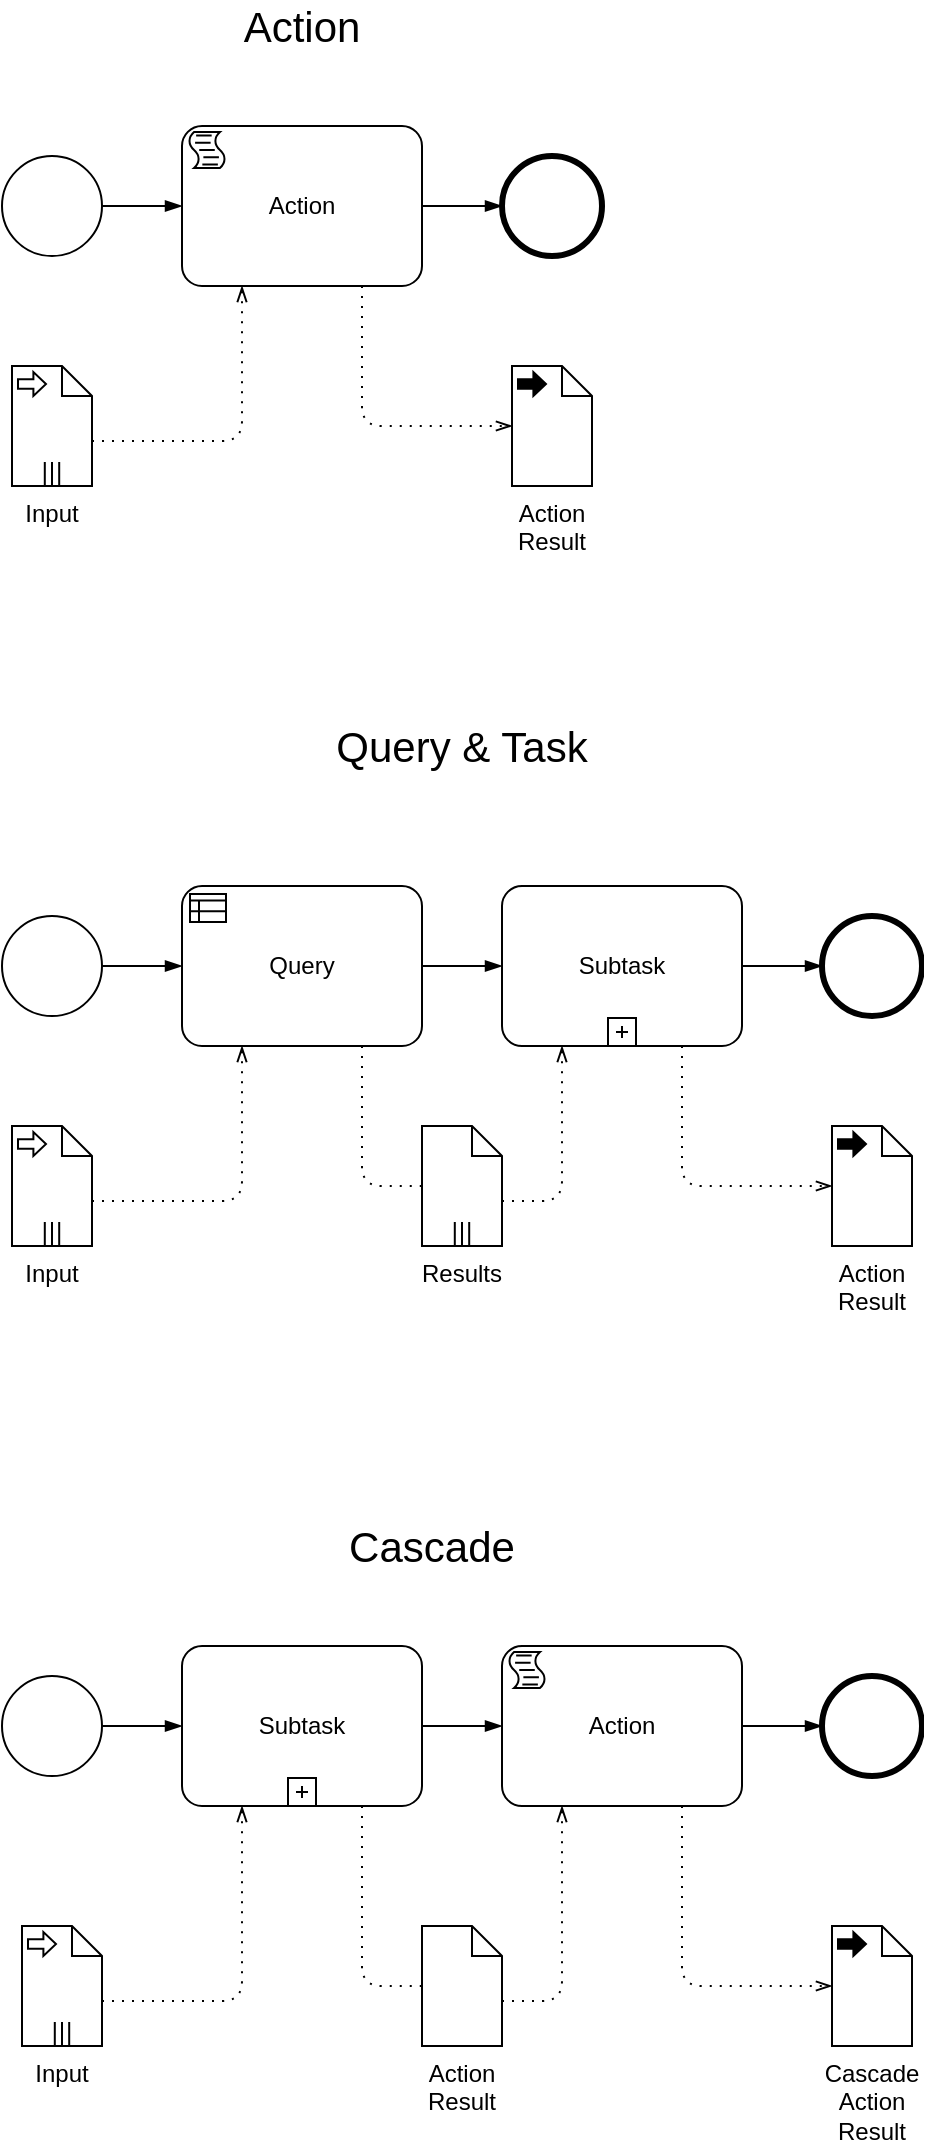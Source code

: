 <mxfile version="15.2.5" type="github" pages="6">
  <diagram name="KF - Simple" id="fhEgflSGZdiI8ixxRhVx">
    <mxGraphModel dx="786" dy="523" grid="1" gridSize="10" guides="1" tooltips="1" connect="1" arrows="1" fold="1" page="1" pageScale="1" pageWidth="827" pageHeight="1169" math="0" shadow="0">
      <root>
        <mxCell id="nFfQH1oDsDnthltbDC3w-0" />
        <mxCell id="nFfQH1oDsDnthltbDC3w-1" parent="nFfQH1oDsDnthltbDC3w-0" />
        <mxCell id="nFfQH1oDsDnthltbDC3w-2" value="Input" style="shape=mxgraph.bpmn.data;labelPosition=center;verticalLabelPosition=bottom;align=center;verticalAlign=top;whiteSpace=wrap;size=15;html=1;bpmnTransferType=input;isCollection=1;" vertex="1" parent="nFfQH1oDsDnthltbDC3w-1">
          <mxGeometry x="235" y="280" width="40" height="60" as="geometry" />
        </mxCell>
        <mxCell id="nFfQH1oDsDnthltbDC3w-3" value="" style="edgeStyle=elbowEdgeStyle;fontSize=12;html=1;endFill=0;startFill=0;endSize=6;startSize=6;dashed=1;dashPattern=1 4;endArrow=openThin;startArrow=none;exitX=0;exitY=0;exitDx=40;exitDy=37.5;exitPerimeter=0;entryX=0.25;entryY=1;entryDx=0;entryDy=0;entryPerimeter=0;" edge="1" parent="nFfQH1oDsDnthltbDC3w-1" source="nFfQH1oDsDnthltbDC3w-2" target="nFfQH1oDsDnthltbDC3w-13">
          <mxGeometry width="160" relative="1" as="geometry">
            <mxPoint x="320" y="270" as="sourcePoint" />
            <mxPoint x="400" y="260" as="targetPoint" />
            <Array as="points">
              <mxPoint x="350" y="310" />
              <mxPoint x="380" y="290" />
            </Array>
          </mxGeometry>
        </mxCell>
        <mxCell id="nFfQH1oDsDnthltbDC3w-4" value="" style="points=[[0.145,0.145,0],[0.5,0,0],[0.855,0.145,0],[1,0.5,0],[0.855,0.855,0],[0.5,1,0],[0.145,0.855,0],[0,0.5,0]];shape=mxgraph.bpmn.event;html=1;verticalLabelPosition=bottom;labelBackgroundColor=#ffffff;verticalAlign=top;align=center;perimeter=ellipsePerimeter;outlineConnect=0;aspect=fixed;outline=standard;symbol=general;" vertex="1" parent="nFfQH1oDsDnthltbDC3w-1">
          <mxGeometry x="230" y="175" width="50" height="50" as="geometry" />
        </mxCell>
        <mxCell id="nFfQH1oDsDnthltbDC3w-5" value="" style="edgeStyle=elbowEdgeStyle;fontSize=12;html=1;endArrow=blockThin;endFill=1;exitX=1;exitY=0.5;exitDx=0;exitDy=0;exitPerimeter=0;entryX=0;entryY=0.5;entryDx=0;entryDy=0;entryPerimeter=0;" edge="1" parent="nFfQH1oDsDnthltbDC3w-1" source="nFfQH1oDsDnthltbDC3w-4" target="nFfQH1oDsDnthltbDC3w-13">
          <mxGeometry width="160" relative="1" as="geometry">
            <mxPoint x="320" y="270" as="sourcePoint" />
            <mxPoint x="330" y="200" as="targetPoint" />
          </mxGeometry>
        </mxCell>
        <mxCell id="nFfQH1oDsDnthltbDC3w-6" value="Input" style="shape=mxgraph.bpmn.data;labelPosition=center;verticalLabelPosition=bottom;align=center;verticalAlign=top;whiteSpace=wrap;size=15;html=1;bpmnTransferType=input;isCollection=1;" vertex="1" parent="nFfQH1oDsDnthltbDC3w-1">
          <mxGeometry x="235" y="660" width="40" height="60" as="geometry" />
        </mxCell>
        <mxCell id="nFfQH1oDsDnthltbDC3w-7" value="" style="edgeStyle=elbowEdgeStyle;fontSize=12;html=1;endFill=0;startFill=0;endSize=6;startSize=6;dashed=1;dashPattern=1 4;endArrow=openThin;startArrow=none;exitX=0;exitY=0;exitDx=40;exitDy=37.5;exitPerimeter=0;entryX=0.25;entryY=1;entryDx=0;entryDy=0;entryPerimeter=0;" edge="1" parent="nFfQH1oDsDnthltbDC3w-1" source="nFfQH1oDsDnthltbDC3w-6" target="nFfQH1oDsDnthltbDC3w-11">
          <mxGeometry width="160" relative="1" as="geometry">
            <mxPoint x="320" y="650" as="sourcePoint" />
            <mxPoint x="410" y="640" as="targetPoint" />
            <Array as="points">
              <mxPoint x="350" y="660" />
            </Array>
          </mxGeometry>
        </mxCell>
        <mxCell id="nFfQH1oDsDnthltbDC3w-8" value="" style="points=[[0.145,0.145,0],[0.5,0,0],[0.855,0.145,0],[1,0.5,0],[0.855,0.855,0],[0.5,1,0],[0.145,0.855,0],[0,0.5,0]];shape=mxgraph.bpmn.event;html=1;verticalLabelPosition=bottom;labelBackgroundColor=#ffffff;verticalAlign=top;align=center;perimeter=ellipsePerimeter;outlineConnect=0;aspect=fixed;outline=standard;symbol=general;" vertex="1" parent="nFfQH1oDsDnthltbDC3w-1">
          <mxGeometry x="230" y="555" width="50" height="50" as="geometry" />
        </mxCell>
        <mxCell id="nFfQH1oDsDnthltbDC3w-9" value="" style="edgeStyle=elbowEdgeStyle;fontSize=12;html=1;endArrow=blockThin;endFill=1;exitX=1;exitY=0.5;exitDx=0;exitDy=0;exitPerimeter=0;entryX=0;entryY=0.5;entryDx=0;entryDy=0;entryPerimeter=0;" edge="1" parent="nFfQH1oDsDnthltbDC3w-1" source="nFfQH1oDsDnthltbDC3w-8" target="nFfQH1oDsDnthltbDC3w-11">
          <mxGeometry width="160" relative="1" as="geometry">
            <mxPoint x="320" y="650" as="sourcePoint" />
            <mxPoint x="330" y="580" as="targetPoint" />
          </mxGeometry>
        </mxCell>
        <mxCell id="nFfQH1oDsDnthltbDC3w-10" value="Subtask" style="points=[[0.25,0,0],[0.5,0,0],[0.75,0,0],[1,0.25,0],[1,0.5,0],[1,0.75,0],[0.75,1,0],[0.5,1,0],[0.25,1,0],[0,0.75,0],[0,0.5,0],[0,0.25,0]];shape=mxgraph.bpmn.task;whiteSpace=wrap;rectStyle=rounded;size=10;taskMarker=abstract;isLoopSub=1;" vertex="1" parent="nFfQH1oDsDnthltbDC3w-1">
          <mxGeometry x="480" y="540" width="120" height="80" as="geometry" />
        </mxCell>
        <mxCell id="nFfQH1oDsDnthltbDC3w-11" value="Query" style="points=[[0.25,0,0],[0.5,0,0],[0.75,0,0],[1,0.25,0],[1,0.5,0],[1,0.75,0],[0.75,1,0],[0.5,1,0],[0.25,1,0],[0,0.75,0],[0,0.5,0],[0,0.25,0]];shape=mxgraph.bpmn.task;whiteSpace=wrap;rectStyle=rounded;size=10;taskMarker=businessRule;" vertex="1" parent="nFfQH1oDsDnthltbDC3w-1">
          <mxGeometry x="320" y="540" width="120" height="80" as="geometry" />
        </mxCell>
        <mxCell id="nFfQH1oDsDnthltbDC3w-12" value="" style="edgeStyle=elbowEdgeStyle;fontSize=12;html=1;endArrow=blockThin;endFill=1;exitX=1;exitY=0.5;exitDx=0;exitDy=0;exitPerimeter=0;entryX=0;entryY=0.5;entryDx=0;entryDy=0;entryPerimeter=0;" edge="1" parent="nFfQH1oDsDnthltbDC3w-1" source="nFfQH1oDsDnthltbDC3w-11" target="nFfQH1oDsDnthltbDC3w-10">
          <mxGeometry width="160" relative="1" as="geometry">
            <mxPoint x="290" y="590" as="sourcePoint" />
            <mxPoint x="340" y="590" as="targetPoint" />
          </mxGeometry>
        </mxCell>
        <mxCell id="nFfQH1oDsDnthltbDC3w-13" value="Action" style="points=[[0.25,0,0],[0.5,0,0],[0.75,0,0],[1,0.25,0],[1,0.5,0],[1,0.75,0],[0.75,1,0],[0.5,1,0],[0.25,1,0],[0,0.75,0],[0,0.5,0],[0,0.25,0]];shape=mxgraph.bpmn.task;whiteSpace=wrap;rectStyle=rounded;size=10;taskMarker=script;" vertex="1" parent="nFfQH1oDsDnthltbDC3w-1">
          <mxGeometry x="320" y="160" width="120" height="80" as="geometry" />
        </mxCell>
        <mxCell id="nFfQH1oDsDnthltbDC3w-16" value="Results" style="shape=mxgraph.bpmn.data;labelPosition=center;verticalLabelPosition=bottom;align=center;verticalAlign=top;whiteSpace=wrap;size=15;html=1;bpmnTransferType=none;isCollection=1;" vertex="1" parent="nFfQH1oDsDnthltbDC3w-1">
          <mxGeometry x="440" y="660" width="40" height="60" as="geometry" />
        </mxCell>
        <mxCell id="nFfQH1oDsDnthltbDC3w-17" value="" style="edgeStyle=elbowEdgeStyle;fontSize=12;html=1;endFill=0;startFill=0;endSize=6;startSize=6;dashed=1;dashPattern=1 4;endArrow=openThin;startArrow=none;exitX=0;exitY=0;exitDx=40;exitDy=37.5;exitPerimeter=0;entryX=0.25;entryY=1;entryDx=0;entryDy=0;entryPerimeter=0;" edge="1" parent="nFfQH1oDsDnthltbDC3w-1" source="nFfQH1oDsDnthltbDC3w-16" target="nFfQH1oDsDnthltbDC3w-10">
          <mxGeometry width="160" relative="1" as="geometry">
            <mxPoint x="290" y="727.5" as="sourcePoint" />
            <mxPoint x="360" y="630" as="targetPoint" />
            <Array as="points">
              <mxPoint x="510" y="670" />
            </Array>
          </mxGeometry>
        </mxCell>
        <mxCell id="nFfQH1oDsDnthltbDC3w-18" value="" style="edgeStyle=elbowEdgeStyle;fontSize=12;html=1;endFill=0;startFill=0;endSize=6;startSize=6;dashed=1;dashPattern=1 4;endArrow=none;startArrow=none;exitX=0.75;exitY=1;exitDx=0;exitDy=0;exitPerimeter=0;entryX=0;entryY=0.5;entryDx=0;entryDy=0;entryPerimeter=0;" edge="1" parent="nFfQH1oDsDnthltbDC3w-1" source="nFfQH1oDsDnthltbDC3w-11" target="nFfQH1oDsDnthltbDC3w-16">
          <mxGeometry width="160" relative="1" as="geometry">
            <mxPoint x="320" y="650" as="sourcePoint" />
            <mxPoint x="480" y="650" as="targetPoint" />
            <Array as="points">
              <mxPoint x="410" y="670" />
            </Array>
          </mxGeometry>
        </mxCell>
        <mxCell id="nFfQH1oDsDnthltbDC3w-22" value="" style="points=[[0.145,0.145,0],[0.5,0,0],[0.855,0.145,0],[1,0.5,0],[0.855,0.855,0],[0.5,1,0],[0.145,0.855,0],[0,0.5,0]];shape=mxgraph.bpmn.event;html=1;verticalLabelPosition=bottom;labelBackgroundColor=#ffffff;verticalAlign=top;align=center;perimeter=ellipsePerimeter;outlineConnect=0;aspect=fixed;outline=end;symbol=terminate2;" vertex="1" parent="nFfQH1oDsDnthltbDC3w-1">
          <mxGeometry x="480" y="175" width="50" height="50" as="geometry" />
        </mxCell>
        <mxCell id="nFfQH1oDsDnthltbDC3w-23" value="" style="edgeStyle=elbowEdgeStyle;fontSize=12;html=1;endArrow=blockThin;endFill=1;exitX=1;exitY=0.5;exitDx=0;exitDy=0;exitPerimeter=0;entryX=0;entryY=0.5;entryDx=0;entryDy=0;entryPerimeter=0;" edge="1" parent="nFfQH1oDsDnthltbDC3w-1" source="nFfQH1oDsDnthltbDC3w-13" target="nFfQH1oDsDnthltbDC3w-22">
          <mxGeometry width="160" relative="1" as="geometry">
            <mxPoint x="290" y="590" as="sourcePoint" />
            <mxPoint x="330" y="590" as="targetPoint" />
          </mxGeometry>
        </mxCell>
        <mxCell id="nFfQH1oDsDnthltbDC3w-24" value="" style="points=[[0.145,0.145,0],[0.5,0,0],[0.855,0.145,0],[1,0.5,0],[0.855,0.855,0],[0.5,1,0],[0.145,0.855,0],[0,0.5,0]];shape=mxgraph.bpmn.event;html=1;verticalLabelPosition=bottom;labelBackgroundColor=#ffffff;verticalAlign=top;align=center;perimeter=ellipsePerimeter;outlineConnect=0;aspect=fixed;outline=end;symbol=terminate2;" vertex="1" parent="nFfQH1oDsDnthltbDC3w-1">
          <mxGeometry x="640" y="555" width="50" height="50" as="geometry" />
        </mxCell>
        <mxCell id="nFfQH1oDsDnthltbDC3w-25" value="" style="edgeStyle=elbowEdgeStyle;fontSize=12;html=1;endArrow=blockThin;endFill=1;exitX=1;exitY=0.5;exitDx=0;exitDy=0;exitPerimeter=0;entryX=0;entryY=0.5;entryDx=0;entryDy=0;entryPerimeter=0;" edge="1" parent="nFfQH1oDsDnthltbDC3w-1" source="nFfQH1oDsDnthltbDC3w-10" target="nFfQH1oDsDnthltbDC3w-24">
          <mxGeometry width="160" relative="1" as="geometry">
            <mxPoint x="450" y="210" as="sourcePoint" />
            <mxPoint x="650" y="210" as="targetPoint" />
          </mxGeometry>
        </mxCell>
        <mxCell id="ovObVoZkO211Z4JgTHdJ-0" value="Input" style="shape=mxgraph.bpmn.data;labelPosition=center;verticalLabelPosition=bottom;align=center;verticalAlign=top;whiteSpace=wrap;size=15;html=1;bpmnTransferType=input;isCollection=1;" vertex="1" parent="nFfQH1oDsDnthltbDC3w-1">
          <mxGeometry x="240" y="1060" width="40" height="60" as="geometry" />
        </mxCell>
        <mxCell id="ovObVoZkO211Z4JgTHdJ-1" value="" style="edgeStyle=elbowEdgeStyle;fontSize=12;html=1;endFill=0;startFill=0;endSize=6;startSize=6;dashed=1;dashPattern=1 4;endArrow=openThin;startArrow=none;exitX=0;exitY=0;exitDx=40;exitDy=37.5;exitPerimeter=0;entryX=0.25;entryY=1;entryDx=0;entryDy=0;entryPerimeter=0;" edge="1" source="ovObVoZkO211Z4JgTHdJ-0" parent="nFfQH1oDsDnthltbDC3w-1">
          <mxGeometry width="160" relative="1" as="geometry">
            <mxPoint x="320" y="1030" as="sourcePoint" />
            <mxPoint x="350" y="1000" as="targetPoint" />
            <Array as="points">
              <mxPoint x="350" y="1040" />
            </Array>
          </mxGeometry>
        </mxCell>
        <mxCell id="ovObVoZkO211Z4JgTHdJ-2" value="" style="points=[[0.145,0.145,0],[0.5,0,0],[0.855,0.145,0],[1,0.5,0],[0.855,0.855,0],[0.5,1,0],[0.145,0.855,0],[0,0.5,0]];shape=mxgraph.bpmn.event;html=1;verticalLabelPosition=bottom;labelBackgroundColor=#ffffff;verticalAlign=top;align=center;perimeter=ellipsePerimeter;outlineConnect=0;aspect=fixed;outline=standard;symbol=general;" vertex="1" parent="nFfQH1oDsDnthltbDC3w-1">
          <mxGeometry x="230" y="935" width="50" height="50" as="geometry" />
        </mxCell>
        <mxCell id="ovObVoZkO211Z4JgTHdJ-3" value="" style="edgeStyle=elbowEdgeStyle;fontSize=12;html=1;endArrow=blockThin;endFill=1;exitX=1;exitY=0.5;exitDx=0;exitDy=0;exitPerimeter=0;entryX=0;entryY=0.5;entryDx=0;entryDy=0;entryPerimeter=0;" edge="1" source="ovObVoZkO211Z4JgTHdJ-2" target="ovObVoZkO211Z4JgTHdJ-4" parent="nFfQH1oDsDnthltbDC3w-1">
          <mxGeometry width="160" relative="1" as="geometry">
            <mxPoint x="320" y="1030" as="sourcePoint" />
            <mxPoint x="320" y="960" as="targetPoint" />
          </mxGeometry>
        </mxCell>
        <mxCell id="ovObVoZkO211Z4JgTHdJ-4" value="Subtask" style="points=[[0.25,0,0],[0.5,0,0],[0.75,0,0],[1,0.25,0],[1,0.5,0],[1,0.75,0],[0.75,1,0],[0.5,1,0],[0.25,1,0],[0,0.75,0],[0,0.5,0],[0,0.25,0]];shape=mxgraph.bpmn.task;whiteSpace=wrap;rectStyle=rounded;size=10;taskMarker=abstract;isLoopSub=1;" vertex="1" parent="nFfQH1oDsDnthltbDC3w-1">
          <mxGeometry x="320" y="920" width="120" height="80" as="geometry" />
        </mxCell>
        <mxCell id="ovObVoZkO211Z4JgTHdJ-6" value="" style="edgeStyle=elbowEdgeStyle;fontSize=12;html=1;endArrow=blockThin;endFill=1;exitX=1;exitY=0.5;exitDx=0;exitDy=0;exitPerimeter=0;entryX=0;entryY=0.5;entryDx=0;entryDy=0;entryPerimeter=0;" edge="1" source="ovObVoZkO211Z4JgTHdJ-4" target="ovObVoZkO211Z4JgTHdJ-12" parent="nFfQH1oDsDnthltbDC3w-1">
          <mxGeometry width="160" relative="1" as="geometry">
            <mxPoint x="440" y="960" as="sourcePoint" />
            <mxPoint x="340" y="970" as="targetPoint" />
          </mxGeometry>
        </mxCell>
        <mxCell id="ovObVoZkO211Z4JgTHdJ-8" value="" style="edgeStyle=elbowEdgeStyle;fontSize=12;html=1;endFill=0;startFill=0;endSize=6;startSize=6;dashed=1;dashPattern=1 4;endArrow=openThin;startArrow=none;exitX=0;exitY=0;exitDx=40;exitDy=37.5;exitPerimeter=0;entryX=0.25;entryY=1;entryDx=0;entryDy=0;entryPerimeter=0;" edge="1" source="ovObVoZkO211Z4JgTHdJ-22" target="ovObVoZkO211Z4JgTHdJ-12" parent="nFfQH1oDsDnthltbDC3w-1">
          <mxGeometry width="160" relative="1" as="geometry">
            <mxPoint x="290" y="1107.5" as="sourcePoint" />
            <mxPoint x="390" y="1060" as="targetPoint" />
            <Array as="points">
              <mxPoint x="510" y="1030" />
              <mxPoint x="580" y="880" />
              <mxPoint x="550" y="880" />
              <mxPoint x="400" y="1060" />
              <mxPoint x="510" y="1050" />
            </Array>
          </mxGeometry>
        </mxCell>
        <mxCell id="ovObVoZkO211Z4JgTHdJ-9" value="" style="edgeStyle=elbowEdgeStyle;fontSize=12;html=1;endFill=0;startFill=0;endSize=6;startSize=6;dashed=1;dashPattern=1 4;endArrow=none;startArrow=none;exitX=0.75;exitY=1;exitDx=0;exitDy=0;exitPerimeter=0;entryX=0;entryY=0.5;entryDx=0;entryDy=0;entryPerimeter=0;" edge="1" target="ovObVoZkO211Z4JgTHdJ-22" parent="nFfQH1oDsDnthltbDC3w-1">
          <mxGeometry width="160" relative="1" as="geometry">
            <mxPoint x="410" y="1000" as="sourcePoint" />
            <mxPoint x="480" y="1030" as="targetPoint" />
            <Array as="points">
              <mxPoint x="410" y="1050" />
            </Array>
          </mxGeometry>
        </mxCell>
        <mxCell id="ovObVoZkO211Z4JgTHdJ-10" value="" style="points=[[0.145,0.145,0],[0.5,0,0],[0.855,0.145,0],[1,0.5,0],[0.855,0.855,0],[0.5,1,0],[0.145,0.855,0],[0,0.5,0]];shape=mxgraph.bpmn.event;html=1;verticalLabelPosition=bottom;labelBackgroundColor=#ffffff;verticalAlign=top;align=center;perimeter=ellipsePerimeter;outlineConnect=0;aspect=fixed;outline=end;symbol=terminate2;" vertex="1" parent="nFfQH1oDsDnthltbDC3w-1">
          <mxGeometry x="640" y="935" width="50" height="50" as="geometry" />
        </mxCell>
        <mxCell id="ovObVoZkO211Z4JgTHdJ-11" value="" style="edgeStyle=elbowEdgeStyle;fontSize=12;html=1;endArrow=blockThin;endFill=1;exitX=1;exitY=0.5;exitDx=0;exitDy=0;exitPerimeter=0;entryX=0;entryY=0.5;entryDx=0;entryDy=0;entryPerimeter=0;" edge="1" source="ovObVoZkO211Z4JgTHdJ-12" target="ovObVoZkO211Z4JgTHdJ-10" parent="nFfQH1oDsDnthltbDC3w-1">
          <mxGeometry width="160" relative="1" as="geometry">
            <mxPoint x="450" y="590" as="sourcePoint" />
            <mxPoint x="650" y="590" as="targetPoint" />
          </mxGeometry>
        </mxCell>
        <mxCell id="ovObVoZkO211Z4JgTHdJ-12" value="Action" style="points=[[0.25,0,0],[0.5,0,0],[0.75,0,0],[1,0.25,0],[1,0.5,0],[1,0.75,0],[0.75,1,0],[0.5,1,0],[0.25,1,0],[0,0.75,0],[0,0.5,0],[0,0.25,0]];shape=mxgraph.bpmn.task;whiteSpace=wrap;rectStyle=rounded;size=10;taskMarker=script;" vertex="1" parent="nFfQH1oDsDnthltbDC3w-1">
          <mxGeometry x="480" y="920" width="120" height="80" as="geometry" />
        </mxCell>
        <mxCell id="ovObVoZkO211Z4JgTHdJ-13" value="&lt;font style=&quot;font-size: 21px&quot;&gt;Action&lt;/font&gt;" style="text;html=1;strokeColor=none;fillColor=none;align=center;verticalAlign=middle;whiteSpace=wrap;rounded=0;" vertex="1" parent="nFfQH1oDsDnthltbDC3w-1">
          <mxGeometry x="360" y="100" width="40" height="20" as="geometry" />
        </mxCell>
        <mxCell id="ovObVoZkO211Z4JgTHdJ-14" value="&lt;font style=&quot;font-size: 21px&quot;&gt;Query &amp;amp; Task&lt;/font&gt;" style="text;html=1;strokeColor=none;fillColor=none;align=center;verticalAlign=middle;whiteSpace=wrap;rounded=0;" vertex="1" parent="nFfQH1oDsDnthltbDC3w-1">
          <mxGeometry x="375" y="460" width="170" height="20" as="geometry" />
        </mxCell>
        <mxCell id="ovObVoZkO211Z4JgTHdJ-15" value="&lt;font style=&quot;font-size: 21px&quot;&gt;Cascade&lt;/font&gt;" style="text;html=1;strokeColor=none;fillColor=none;align=center;verticalAlign=middle;whiteSpace=wrap;rounded=0;" vertex="1" parent="nFfQH1oDsDnthltbDC3w-1">
          <mxGeometry x="360" y="860" width="170" height="20" as="geometry" />
        </mxCell>
        <mxCell id="ovObVoZkO211Z4JgTHdJ-16" value="Action Result" style="shape=mxgraph.bpmn.data;labelPosition=center;verticalLabelPosition=bottom;align=center;verticalAlign=top;whiteSpace=wrap;size=15;html=1;bpmnTransferType=output;" vertex="1" parent="nFfQH1oDsDnthltbDC3w-1">
          <mxGeometry x="485" y="280" width="40" height="60" as="geometry" />
        </mxCell>
        <mxCell id="ovObVoZkO211Z4JgTHdJ-17" value="" style="edgeStyle=elbowEdgeStyle;fontSize=12;html=1;endFill=0;startFill=0;endSize=6;startSize=6;dashed=1;dashPattern=1 4;endArrow=openThin;startArrow=none;exitX=0.75;exitY=1;exitDx=0;exitDy=0;exitPerimeter=0;entryX=0;entryY=0.5;entryDx=0;entryDy=0;entryPerimeter=0;" edge="1" parent="nFfQH1oDsDnthltbDC3w-1" source="nFfQH1oDsDnthltbDC3w-13" target="ovObVoZkO211Z4JgTHdJ-16">
          <mxGeometry width="160" relative="1" as="geometry">
            <mxPoint x="285" y="347.5" as="sourcePoint" />
            <mxPoint x="470" y="340" as="targetPoint" />
            <Array as="points">
              <mxPoint x="410" y="280" />
              <mxPoint x="390" y="300" />
            </Array>
          </mxGeometry>
        </mxCell>
        <mxCell id="ovObVoZkO211Z4JgTHdJ-18" value="Action Result" style="shape=mxgraph.bpmn.data;labelPosition=center;verticalLabelPosition=bottom;align=center;verticalAlign=top;whiteSpace=wrap;size=15;html=1;bpmnTransferType=output;" vertex="1" parent="nFfQH1oDsDnthltbDC3w-1">
          <mxGeometry x="645" y="660" width="40" height="60" as="geometry" />
        </mxCell>
        <mxCell id="ovObVoZkO211Z4JgTHdJ-19" value="" style="edgeStyle=elbowEdgeStyle;fontSize=12;html=1;endFill=0;startFill=0;endSize=6;startSize=6;dashed=1;dashPattern=1 4;endArrow=openThin;startArrow=none;exitX=0.75;exitY=1;exitDx=0;exitDy=0;exitPerimeter=0;entryX=0;entryY=0.5;entryDx=0;entryDy=0;entryPerimeter=0;" edge="1" target="ovObVoZkO211Z4JgTHdJ-18" parent="nFfQH1oDsDnthltbDC3w-1" source="nFfQH1oDsDnthltbDC3w-10">
          <mxGeometry width="160" relative="1" as="geometry">
            <mxPoint x="570" y="640" as="sourcePoint" />
            <mxPoint x="630" y="740" as="targetPoint" />
            <Array as="points">
              <mxPoint x="570" y="680" />
              <mxPoint x="550" y="700" />
            </Array>
          </mxGeometry>
        </mxCell>
        <mxCell id="ovObVoZkO211Z4JgTHdJ-20" value="Cascade Action Result" style="shape=mxgraph.bpmn.data;labelPosition=center;verticalLabelPosition=bottom;align=center;verticalAlign=top;whiteSpace=wrap;size=15;html=1;bpmnTransferType=output;" vertex="1" parent="nFfQH1oDsDnthltbDC3w-1">
          <mxGeometry x="645" y="1060" width="40" height="60" as="geometry" />
        </mxCell>
        <mxCell id="ovObVoZkO211Z4JgTHdJ-21" value="" style="edgeStyle=elbowEdgeStyle;fontSize=12;html=1;endFill=0;startFill=0;endSize=6;startSize=6;dashed=1;dashPattern=1 4;endArrow=openThin;startArrow=none;exitX=0.75;exitY=1;exitDx=0;exitDy=0;exitPerimeter=0;entryX=0;entryY=0.5;entryDx=0;entryDy=0;entryPerimeter=0;" edge="1" target="ovObVoZkO211Z4JgTHdJ-20" parent="nFfQH1oDsDnthltbDC3w-1" source="ovObVoZkO211Z4JgTHdJ-12">
          <mxGeometry width="160" relative="1" as="geometry">
            <mxPoint x="570" y="1020" as="sourcePoint" />
            <mxPoint x="630" y="1140" as="targetPoint" />
            <Array as="points">
              <mxPoint x="570" y="1080" />
              <mxPoint x="550" y="1100" />
            </Array>
          </mxGeometry>
        </mxCell>
        <mxCell id="ovObVoZkO211Z4JgTHdJ-22" value="Action Result" style="shape=mxgraph.bpmn.data;labelPosition=center;verticalLabelPosition=bottom;align=center;verticalAlign=top;whiteSpace=wrap;size=15;html=1;" vertex="1" parent="nFfQH1oDsDnthltbDC3w-1">
          <mxGeometry x="440" y="1060" width="40" height="60" as="geometry" />
        </mxCell>
      </root>
    </mxGraphModel>
  </diagram>
  <diagram name="KF - Parallel" id="6R5o1tvLAGy3xoPJGrVF">
    <mxGraphModel dx="786" dy="523" grid="1" gridSize="10" guides="1" tooltips="1" connect="1" arrows="1" fold="1" page="1" pageScale="1" pageWidth="827" pageHeight="1169" math="0" shadow="0">
      <root>
        <mxCell id="TbVrDhdONfrteBPbLwcs-0" />
        <mxCell id="TbVrDhdONfrteBPbLwcs-1" parent="TbVrDhdONfrteBPbLwcs-0" />
        <mxCell id="TbVrDhdONfrteBPbLwcs-2" value="Input" style="shape=mxgraph.bpmn.data;labelPosition=center;verticalLabelPosition=bottom;align=center;verticalAlign=top;whiteSpace=wrap;size=15;html=1;bpmnTransferType=input;isCollection=1;" vertex="1" parent="TbVrDhdONfrteBPbLwcs-1">
          <mxGeometry x="145" y="310" width="40" height="60" as="geometry" />
        </mxCell>
        <mxCell id="TbVrDhdONfrteBPbLwcs-3" value="" style="edgeStyle=elbowEdgeStyle;fontSize=12;html=1;endFill=0;startFill=0;endSize=6;startSize=6;dashed=1;dashPattern=1 4;endArrow=openThin;startArrow=none;exitX=0;exitY=0;exitDx=40;exitDy=37.5;exitPerimeter=0;entryX=0.25;entryY=1;entryDx=0;entryDy=0;entryPerimeter=0;" edge="1" parent="TbVrDhdONfrteBPbLwcs-1" source="TbVrDhdONfrteBPbLwcs-2" target="TbVrDhdONfrteBPbLwcs-13">
          <mxGeometry width="160" relative="1" as="geometry">
            <mxPoint x="230" y="430" as="sourcePoint" />
            <mxPoint x="260" y="400" as="targetPoint" />
            <Array as="points">
              <mxPoint x="260" y="330" />
              <mxPoint x="270" y="348" />
              <mxPoint x="290" y="390" />
            </Array>
          </mxGeometry>
        </mxCell>
        <mxCell id="TbVrDhdONfrteBPbLwcs-4" value="" style="points=[[0.145,0.145,0],[0.5,0,0],[0.855,0.145,0],[1,0.5,0],[0.855,0.855,0],[0.5,1,0],[0.145,0.855,0],[0,0.5,0]];shape=mxgraph.bpmn.event;html=1;verticalLabelPosition=bottom;labelBackgroundColor=#ffffff;verticalAlign=top;align=center;perimeter=ellipsePerimeter;outlineConnect=0;aspect=fixed;outline=standard;symbol=general;" vertex="1" parent="TbVrDhdONfrteBPbLwcs-1">
          <mxGeometry x="140" y="215" width="50" height="50" as="geometry" />
        </mxCell>
        <mxCell id="TbVrDhdONfrteBPbLwcs-5" value="" style="edgeStyle=elbowEdgeStyle;fontSize=12;html=1;endArrow=blockThin;endFill=1;exitX=1;exitY=0.5;exitDx=0;exitDy=0;exitPerimeter=0;entryX=0;entryY=0.5;entryDx=0;entryDy=0;entryPerimeter=0;" edge="1" parent="TbVrDhdONfrteBPbLwcs-1" source="TbVrDhdONfrteBPbLwcs-4" target="TbVrDhdONfrteBPbLwcs-13">
          <mxGeometry width="160" relative="1" as="geometry">
            <mxPoint x="230" y="310" as="sourcePoint" />
            <mxPoint x="230" y="240" as="targetPoint" />
          </mxGeometry>
        </mxCell>
        <mxCell id="TbVrDhdONfrteBPbLwcs-6" value="" style="edgeStyle=elbowEdgeStyle;fontSize=12;html=1;endArrow=blockThin;endFill=1;exitX=1;exitY=0.5;exitDx=0;exitDy=0;exitPerimeter=0;entryX=0;entryY=0.5;entryDx=0;entryDy=0;entryPerimeter=0;" edge="1" parent="TbVrDhdONfrteBPbLwcs-1" target="TbVrDhdONfrteBPbLwcs-10" source="TbVrDhdONfrteBPbLwcs-13">
          <mxGeometry width="160" relative="1" as="geometry">
            <mxPoint x="350" y="240" as="sourcePoint" />
            <mxPoint x="390" y="240" as="targetPoint" />
          </mxGeometry>
        </mxCell>
        <mxCell id="TbVrDhdONfrteBPbLwcs-10" value="" style="points=[[0.145,0.145,0],[0.5,0,0],[0.855,0.145,0],[1,0.5,0],[0.855,0.855,0],[0.5,1,0],[0.145,0.855,0],[0,0.5,0]];shape=mxgraph.bpmn.event;html=1;verticalLabelPosition=bottom;labelBackgroundColor=#ffffff;verticalAlign=top;align=center;perimeter=ellipsePerimeter;outlineConnect=0;aspect=fixed;outline=end;symbol=terminate2;" vertex="1" parent="TbVrDhdONfrteBPbLwcs-1">
          <mxGeometry x="389" y="215" width="50" height="50" as="geometry" />
        </mxCell>
        <mxCell id="TbVrDhdONfrteBPbLwcs-13" value="Subtask" style="points=[[0.25,0,0],[0.5,0,0],[0.75,0,0],[1,0.25,0],[1,0.5,0],[1,0.75,0],[0.75,1,0],[0.5,1,0],[0.25,1,0],[0,0.75,0],[0,0.5,0],[0,0.25,0]];shape=mxgraph.bpmn.task;whiteSpace=wrap;rectStyle=rounded;size=10;taskMarker=abstract;isLoopSub=1;isLoopMultiParallel=1;" vertex="1" parent="TbVrDhdONfrteBPbLwcs-1">
          <mxGeometry x="230" y="200" width="120" height="80" as="geometry" />
        </mxCell>
        <mxCell id="WCBKOlzYUTC4CRePdYHy-0" value="&lt;font style=&quot;font-size: 21px&quot;&gt;ForEach&lt;br&gt;&lt;/font&gt;" style="text;html=1;strokeColor=none;fillColor=none;align=center;verticalAlign=middle;whiteSpace=wrap;rounded=0;" vertex="1" parent="TbVrDhdONfrteBPbLwcs-1">
          <mxGeometry x="205" y="150" width="170" height="20" as="geometry" />
        </mxCell>
        <mxCell id="zFvR7gsKxF04JPVWDRAF-0" value="Action Results" style="shape=mxgraph.bpmn.data;labelPosition=center;verticalLabelPosition=bottom;align=center;verticalAlign=top;whiteSpace=wrap;size=15;html=1;bpmnTransferType=output;isCollection=1;" vertex="1" parent="TbVrDhdONfrteBPbLwcs-1">
          <mxGeometry x="394" y="310" width="40" height="60" as="geometry" />
        </mxCell>
        <mxCell id="zFvR7gsKxF04JPVWDRAF-1" value="" style="edgeStyle=elbowEdgeStyle;fontSize=12;html=1;endFill=0;startFill=0;endSize=6;startSize=6;dashed=1;dashPattern=1 4;endArrow=openThin;startArrow=none;exitX=0.75;exitY=1;exitDx=0;exitDy=0;exitPerimeter=0;" edge="1" parent="TbVrDhdONfrteBPbLwcs-1" source="TbVrDhdONfrteBPbLwcs-13">
          <mxGeometry width="160" relative="1" as="geometry">
            <mxPoint x="195" y="357.5" as="sourcePoint" />
            <mxPoint x="390" y="350" as="targetPoint" />
            <Array as="points">
              <mxPoint x="320" y="300" />
              <mxPoint x="270" y="340" />
              <mxPoint x="280" y="358" />
              <mxPoint x="300" y="400" />
            </Array>
          </mxGeometry>
        </mxCell>
        <mxCell id="gc5mAXdNCKYZ-8tIMWKu-0" value="Input" style="shape=mxgraph.bpmn.data;labelPosition=center;verticalLabelPosition=bottom;align=center;verticalAlign=top;whiteSpace=wrap;size=15;html=1;bpmnTransferType=input;isCollection=1;" vertex="1" parent="TbVrDhdONfrteBPbLwcs-1">
          <mxGeometry x="30" y="980" width="40" height="60" as="geometry" />
        </mxCell>
        <mxCell id="gc5mAXdNCKYZ-8tIMWKu-1" value="" style="edgeStyle=elbowEdgeStyle;fontSize=12;html=1;endFill=0;startFill=0;endSize=6;startSize=6;dashed=1;dashPattern=1 4;endArrow=openThin;startArrow=none;exitX=0;exitY=0;exitDx=40;exitDy=37.5;exitPerimeter=0;entryX=0.25;entryY=1;entryDx=0;entryDy=0;entryPerimeter=0;elbow=vertical;" edge="1" source="gc5mAXdNCKYZ-8tIMWKu-0" target="gc5mAXdNCKYZ-8tIMWKu-10" parent="TbVrDhdONfrteBPbLwcs-1">
          <mxGeometry width="160" relative="1" as="geometry">
            <mxPoint x="235" y="990" as="sourcePoint" />
            <mxPoint x="240" y="960" as="targetPoint" />
            <Array as="points">
              <mxPoint x="120" y="680" />
              <mxPoint x="60" y="840" />
              <mxPoint x="140" y="680" />
              <mxPoint x="70" y="920" />
              <mxPoint x="110" y="680" />
              <mxPoint x="100" y="850" />
              <mxPoint x="210" y="680" />
            </Array>
          </mxGeometry>
        </mxCell>
        <mxCell id="gc5mAXdNCKYZ-8tIMWKu-2" value="" style="points=[[0.145,0.145,0],[0.5,0,0],[0.855,0.145,0],[1,0.5,0],[0.855,0.855,0],[0.5,1,0],[0.145,0.855,0],[0,0.5,0]];shape=mxgraph.bpmn.event;html=1;verticalLabelPosition=bottom;labelBackgroundColor=#ffffff;verticalAlign=top;align=center;perimeter=ellipsePerimeter;outlineConnect=0;aspect=fixed;outline=standard;symbol=general;" vertex="1" parent="TbVrDhdONfrteBPbLwcs-1">
          <mxGeometry x="30" y="710" width="50" height="50" as="geometry" />
        </mxCell>
        <mxCell id="gc5mAXdNCKYZ-8tIMWKu-3" value="" style="edgeStyle=elbowEdgeStyle;fontSize=12;html=1;endArrow=blockThin;endFill=1;exitX=1;exitY=0.5;exitDx=0;exitDy=0;exitPerimeter=0;entryX=0;entryY=0.5;entryDx=0;entryDy=0;entryPerimeter=0;" edge="1" source="gc5mAXdNCKYZ-8tIMWKu-2" target="7D_d9eYCjN-6PjglUezB-1" parent="TbVrDhdONfrteBPbLwcs-1">
          <mxGeometry width="160" relative="1" as="geometry">
            <mxPoint x="120" y="805" as="sourcePoint" />
            <mxPoint x="120" y="735" as="targetPoint" />
          </mxGeometry>
        </mxCell>
        <mxCell id="gc5mAXdNCKYZ-8tIMWKu-4" value="" style="edgeStyle=elbowEdgeStyle;fontSize=12;html=1;endArrow=blockThin;endFill=1;exitX=1;exitY=0.5;exitDx=0;exitDy=0;exitPerimeter=0;entryX=0;entryY=0.5;entryDx=0;entryDy=0;entryPerimeter=0;" edge="1" target="gc5mAXdNCKYZ-8tIMWKu-5" parent="TbVrDhdONfrteBPbLwcs-1">
          <mxGeometry width="160" relative="1" as="geometry">
            <mxPoint x="600" y="595" as="sourcePoint" />
            <mxPoint x="640" y="595" as="targetPoint" />
          </mxGeometry>
        </mxCell>
        <mxCell id="gc5mAXdNCKYZ-8tIMWKu-5" value="" style="points=[[0.145,0.145,0],[0.5,0,0],[0.855,0.145,0],[1,0.5,0],[0.855,0.855,0],[0.5,1,0],[0.145,0.855,0],[0,0.5,0]];shape=mxgraph.bpmn.event;html=1;verticalLabelPosition=bottom;labelBackgroundColor=#ffffff;verticalAlign=top;align=center;perimeter=ellipsePerimeter;outlineConnect=0;aspect=fixed;outline=end;symbol=terminate2;" vertex="1" parent="TbVrDhdONfrteBPbLwcs-1">
          <mxGeometry x="639" y="570" width="50" height="50" as="geometry" />
        </mxCell>
        <mxCell id="gc5mAXdNCKYZ-8tIMWKu-7" value="&lt;font style=&quot;font-size: 21px&quot;&gt;Parallel&lt;br&gt;&lt;/font&gt;" style="text;html=1;strokeColor=none;fillColor=none;align=center;verticalAlign=middle;whiteSpace=wrap;rounded=0;" vertex="1" parent="TbVrDhdONfrteBPbLwcs-1">
          <mxGeometry x="205" y="520" width="170" height="20" as="geometry" />
        </mxCell>
        <mxCell id="gc5mAXdNCKYZ-8tIMWKu-8" value="Action Results" style="shape=mxgraph.bpmn.data;labelPosition=center;verticalLabelPosition=bottom;align=center;verticalAlign=top;whiteSpace=wrap;size=15;html=1;bpmnTransferType=output;isCollection=1;" vertex="1" parent="TbVrDhdONfrteBPbLwcs-1">
          <mxGeometry x="399" y="980" width="40" height="60" as="geometry" />
        </mxCell>
        <mxCell id="gc5mAXdNCKYZ-8tIMWKu-9" value="" style="edgeStyle=elbowEdgeStyle;fontSize=12;html=1;endFill=0;startFill=0;endSize=6;startSize=6;dashed=1;dashPattern=1 4;endArrow=openThin;startArrow=none;" edge="1" parent="TbVrDhdONfrteBPbLwcs-1">
          <mxGeometry width="160" relative="1" as="geometry">
            <mxPoint x="340" y="970" as="sourcePoint" />
            <mxPoint x="394" y="1010" as="targetPoint" />
            <Array as="points">
              <mxPoint x="324" y="960" />
              <mxPoint x="274" y="1000" />
              <mxPoint x="284" y="1018" />
              <mxPoint x="304" y="1060" />
            </Array>
          </mxGeometry>
        </mxCell>
        <mxCell id="gc5mAXdNCKYZ-8tIMWKu-10" value="Subtask 1" style="points=[[0.25,0,0],[0.5,0,0],[0.75,0,0],[1,0.25,0],[1,0.5,0],[1,0.75,0],[0.75,1,0],[0.5,1,0],[0.25,1,0],[0,0.75,0],[0,0.5,0],[0,0.25,0]];shape=mxgraph.bpmn.task;whiteSpace=wrap;rectStyle=rounded;size=10;taskMarker=abstract;isLoopSub=1;" vertex="1" parent="TbVrDhdONfrteBPbLwcs-1">
          <mxGeometry x="240" y="571" width="120" height="80" as="geometry" />
        </mxCell>
        <mxCell id="gc5mAXdNCKYZ-8tIMWKu-11" value="Subtask 2" style="points=[[0.25,0,0],[0.5,0,0],[0.75,0,0],[1,0.25,0],[1,0.5,0],[1,0.75,0],[0.75,1,0],[0.5,1,0],[0.25,1,0],[0,0.75,0],[0,0.5,0],[0,0.25,0]];shape=mxgraph.bpmn.task;whiteSpace=wrap;rectStyle=rounded;size=10;taskMarker=abstract;isLoopSub=1;" vertex="1" parent="TbVrDhdONfrteBPbLwcs-1">
          <mxGeometry x="240" y="711" width="120" height="80" as="geometry" />
        </mxCell>
        <mxCell id="7D_d9eYCjN-6PjglUezB-0" value="Subtask n" style="points=[[0.25,0,0],[0.5,0,0],[0.75,0,0],[1,0.25,0],[1,0.5,0],[1,0.75,0],[0.75,1,0],[0.5,1,0],[0.25,1,0],[0,0.75,0],[0,0.5,0],[0,0.25,0]];shape=mxgraph.bpmn.task;whiteSpace=wrap;rectStyle=rounded;size=10;taskMarker=abstract;isLoopSub=1;" vertex="1" parent="TbVrDhdONfrteBPbLwcs-1">
          <mxGeometry x="240" y="851" width="120" height="80" as="geometry" />
        </mxCell>
        <mxCell id="7D_d9eYCjN-6PjglUezB-1" value="" style="points=[[0.25,0.25,0],[0.5,0,0],[0.75,0.25,0],[1,0.5,0],[0.75,0.75,0],[0.5,1,0],[0.25,0.75,0],[0,0.5,0]];shape=mxgraph.bpmn.gateway2;html=1;verticalLabelPosition=bottom;labelBackgroundColor=#ffffff;verticalAlign=top;align=center;perimeter=rhombusPerimeter;outlineConnect=0;outline=none;symbol=none;gwType=parallel;" vertex="1" parent="TbVrDhdONfrteBPbLwcs-1">
          <mxGeometry x="120" y="710" width="50" height="50" as="geometry" />
        </mxCell>
        <mxCell id="7D_d9eYCjN-6PjglUezB-2" value="&lt;font&gt;&lt;font style=&quot;font-size: 30px&quot;&gt;...&lt;/font&gt;&lt;br&gt;&lt;/font&gt;" style="text;html=1;strokeColor=none;fillColor=none;align=center;verticalAlign=middle;whiteSpace=wrap;rounded=0;" vertex="1" parent="TbVrDhdONfrteBPbLwcs-1">
          <mxGeometry x="255" y="801" width="90" height="20" as="geometry" />
        </mxCell>
        <mxCell id="7D_d9eYCjN-6PjglUezB-4" value="" style="edgeStyle=elbowEdgeStyle;fontSize=12;html=1;endArrow=blockThin;endFill=1;exitX=1;exitY=0.5;exitDx=0;exitDy=0;exitPerimeter=0;entryX=0;entryY=0.5;entryDx=0;entryDy=0;entryPerimeter=0;" edge="1" parent="TbVrDhdONfrteBPbLwcs-1" source="7D_d9eYCjN-6PjglUezB-1" target="gc5mAXdNCKYZ-8tIMWKu-10">
          <mxGeometry width="160" relative="1" as="geometry">
            <mxPoint x="90" y="745" as="sourcePoint" />
            <mxPoint x="130" y="745" as="targetPoint" />
            <Array as="points">
              <mxPoint x="200" y="660" />
              <mxPoint x="190" y="630" />
            </Array>
          </mxGeometry>
        </mxCell>
        <mxCell id="7D_d9eYCjN-6PjglUezB-5" value="" style="edgeStyle=elbowEdgeStyle;fontSize=12;html=1;endArrow=blockThin;endFill=1;exitX=1;exitY=0.5;exitDx=0;exitDy=0;exitPerimeter=0;entryX=0;entryY=0.5;entryDx=0;entryDy=0;entryPerimeter=0;" edge="1" parent="TbVrDhdONfrteBPbLwcs-1" source="7D_d9eYCjN-6PjglUezB-1" target="gc5mAXdNCKYZ-8tIMWKu-11">
          <mxGeometry width="160" relative="1" as="geometry">
            <mxPoint x="180" y="745" as="sourcePoint" />
            <mxPoint x="230" y="650" as="targetPoint" />
            <Array as="points">
              <mxPoint x="200" y="730" />
            </Array>
          </mxGeometry>
        </mxCell>
        <mxCell id="7D_d9eYCjN-6PjglUezB-6" value="" style="edgeStyle=elbowEdgeStyle;fontSize=12;html=1;endArrow=blockThin;endFill=1;exitX=1;exitY=0.5;exitDx=0;exitDy=0;exitPerimeter=0;entryX=0;entryY=0.5;entryDx=0;entryDy=0;entryPerimeter=0;" edge="1" parent="TbVrDhdONfrteBPbLwcs-1" source="7D_d9eYCjN-6PjglUezB-1" target="7D_d9eYCjN-6PjglUezB-0">
          <mxGeometry width="160" relative="1" as="geometry">
            <mxPoint x="180" y="745" as="sourcePoint" />
            <mxPoint x="230" y="650" as="targetPoint" />
            <Array as="points">
              <mxPoint x="200" y="790" />
              <mxPoint x="190" y="790" />
            </Array>
          </mxGeometry>
        </mxCell>
        <mxCell id="7D_d9eYCjN-6PjglUezB-7" value="" style="points=[[0.25,0.25,0],[0.5,0,0],[0.75,0.25,0],[1,0.5,0],[0.75,0.75,0],[0.5,1,0],[0.25,0.75,0],[0,0.5,0]];shape=mxgraph.bpmn.gateway2;html=1;verticalLabelPosition=bottom;labelBackgroundColor=#ffffff;verticalAlign=top;align=center;perimeter=rhombusPerimeter;outlineConnect=0;outline=none;symbol=none;gwType=parallel;" vertex="1" parent="TbVrDhdONfrteBPbLwcs-1">
          <mxGeometry x="430" y="711" width="50" height="50" as="geometry" />
        </mxCell>
        <mxCell id="7D_d9eYCjN-6PjglUezB-9" value="" style="edgeStyle=elbowEdgeStyle;fontSize=12;html=1;endFill=0;startFill=0;endSize=6;startSize=6;dashed=1;dashPattern=1 4;endArrow=openThin;startArrow=none;exitX=0;exitY=0;exitDx=40;exitDy=37.5;exitPerimeter=0;entryX=0.25;entryY=1;entryDx=0;entryDy=0;entryPerimeter=0;elbow=vertical;" edge="1" parent="TbVrDhdONfrteBPbLwcs-1" target="gc5mAXdNCKYZ-8tIMWKu-11">
          <mxGeometry width="160" relative="1" as="geometry">
            <mxPoint x="80" y="1027.5" as="sourcePoint" />
            <mxPoint x="280" y="661" as="targetPoint" />
            <Array as="points">
              <mxPoint x="150" y="820" />
              <mxPoint x="130" y="690" />
              <mxPoint x="70" y="850" />
              <mxPoint x="150" y="690" />
              <mxPoint x="80" y="930" />
              <mxPoint x="120" y="690" />
              <mxPoint x="110" y="860" />
              <mxPoint x="220" y="690" />
            </Array>
          </mxGeometry>
        </mxCell>
      </root>
    </mxGraphModel>
  </diagram>
  <diagram name="Page-1" id="52a04d89-c75d-2922-d76d-85b35f80e030">
    <mxGraphModel dx="786" dy="523" grid="1" gridSize="10" guides="1" tooltips="1" connect="1" arrows="1" fold="1" page="1" pageScale="1" pageWidth="1100" pageHeight="850" background="none" math="0" shadow="0">
      <root>
        <mxCell id="0" />
        <mxCell id="1" parent="0" />
        <mxCell id="21ea969265ad0168-30" value="Database" style="html=1;rounded=0;shadow=0;comic=0;labelBackgroundColor=none;strokeWidth=2;fontFamily=Verdana;fontSize=12;align=center;shape=mxgraph.ios7ui.horLines;" parent="1" vertex="1">
          <mxGeometry x="910" y="107" width="135" height="50" as="geometry" />
        </mxCell>
        <mxCell id="17472293e6e8944d-4" value="Database" style="html=1;rounded=0;shadow=0;comic=0;labelBackgroundColor=none;strokeWidth=2;fontFamily=Verdana;fontSize=12;align=center;shape=mxgraph.ios7ui.horLines;" parent="1" vertex="1">
          <mxGeometry x="910" y="205" width="135" height="50" as="geometry" />
        </mxCell>
        <mxCell id="17472293e6e8944d-29" value="Output" style="whiteSpace=wrap;html=1;rounded=0;shadow=0;comic=0;labelBackgroundColor=none;strokeWidth=1;fontFamily=Verdana;fontSize=12;align=center;" parent="1" vertex="1">
          <mxGeometry x="720" y="57" width="120" height="50" as="geometry" />
        </mxCell>
        <mxCell id="1fdf3b25b50cf41e-27" style="edgeStyle=none;html=1;labelBackgroundColor=none;startFill=0;startSize=8;endFill=1;endSize=8;fontFamily=Verdana;fontSize=12;" parent="1" source="17472293e6e8944d-30" target="1fdf3b25b50cf41e-1" edge="1">
          <mxGeometry relative="1" as="geometry" />
        </mxCell>
        <mxCell id="17472293e6e8944d-30" value="Input" style="whiteSpace=wrap;html=1;rounded=0;shadow=0;comic=0;labelBackgroundColor=none;strokeWidth=1;fontFamily=Verdana;fontSize=12;align=center;" parent="1" vertex="1">
          <mxGeometry x="60" y="55" width="120" height="50" as="geometry" />
        </mxCell>
        <mxCell id="1fdf3b25b50cf41e-28" style="edgeStyle=none;html=1;labelBackgroundColor=none;startFill=0;startSize=8;endFill=1;endSize=8;fontFamily=Verdana;fontSize=12;" parent="1" source="1fdf3b25b50cf41e-1" target="17472293e6e8944d-29" edge="1">
          <mxGeometry relative="1" as="geometry" />
        </mxCell>
        <mxCell id="1fdf3b25b50cf41e-29" style="edgeStyle=none;html=1;labelBackgroundColor=none;startFill=0;startSize=8;endFill=1;endSize=8;fontFamily=Verdana;fontSize=12;" parent="1" source="1fdf3b25b50cf41e-1" target="1fdf3b25b50cf41e-7" edge="1">
          <mxGeometry relative="1" as="geometry" />
        </mxCell>
        <mxCell id="1fdf3b25b50cf41e-38" style="edgeStyle=orthogonalEdgeStyle;html=1;labelBackgroundColor=none;startFill=0;startSize=8;endFill=1;endSize=8;fontFamily=Verdana;fontSize=12;" parent="1" source="1fdf3b25b50cf41e-1" target="21ea969265ad0168-30" edge="1">
          <mxGeometry relative="1" as="geometry">
            <Array as="points">
              <mxPoint x="540" y="132" />
            </Array>
          </mxGeometry>
        </mxCell>
        <mxCell id="1fdf3b25b50cf41e-1" value="1.5" style="swimlane;html=1;fontStyle=0;childLayout=stackLayout;horizontal=1;startSize=26;fillColor=#e0e0e0;horizontalStack=0;resizeParent=1;resizeLast=0;collapsible=1;marginBottom=0;swimlaneFillColor=#ffffff;align=center;rounded=1;shadow=0;comic=0;labelBackgroundColor=none;strokeWidth=1;fontFamily=Verdana;fontSize=12" parent="1" vertex="1">
          <mxGeometry x="430" y="54" width="140" height="52" as="geometry" />
        </mxCell>
        <mxCell id="1fdf3b25b50cf41e-2" value="Row 1" style="text;html=1;strokeColor=none;fillColor=none;spacingLeft=4;spacingRight=4;whiteSpace=wrap;overflow=hidden;rotatable=0;points=[[0,0.5],[1,0.5]];portConstraint=eastwest;align=center;" parent="1fdf3b25b50cf41e-1" vertex="1">
          <mxGeometry y="26" width="140" height="26" as="geometry" />
        </mxCell>
        <mxCell id="1fdf3b25b50cf41e-47" style="edgeStyle=orthogonalEdgeStyle;html=1;labelBackgroundColor=none;startFill=0;startSize=8;endFill=1;endSize=8;fontFamily=Verdana;fontSize=12;" parent="1" source="1fdf3b25b50cf41e-6" target="1fdf3b25b50cf41e-21" edge="1">
          <mxGeometry relative="1" as="geometry">
            <Array as="points">
              <mxPoint x="978" y="466" />
            </Array>
          </mxGeometry>
        </mxCell>
        <mxCell id="1fdf3b25b50cf41e-6" value="Database" style="html=1;rounded=0;shadow=0;comic=0;labelBackgroundColor=none;strokeWidth=2;fontFamily=Verdana;fontSize=12;align=center;shape=mxgraph.ios7ui.horLines;" parent="1" vertex="1">
          <mxGeometry x="910" y="380" width="135" height="50" as="geometry" />
        </mxCell>
        <mxCell id="1fdf3b25b50cf41e-35" style="edgeStyle=none;html=1;labelBackgroundColor=none;startFill=0;startSize=8;endFill=1;endSize=8;fontFamily=Verdana;fontSize=12;" parent="1" source="1fdf3b25b50cf41e-7" target="1fdf3b25b50cf41e-34" edge="1">
          <mxGeometry relative="1" as="geometry">
            <mxPoint x="570.0" y="179.93" as="targetPoint" />
          </mxGeometry>
        </mxCell>
        <mxCell id="1fdf3b25b50cf41e-39" style="edgeStyle=none;html=1;labelBackgroundColor=none;startFill=0;startSize=8;endFill=1;endSize=8;fontFamily=Verdana;fontSize=12;" parent="1" source="1fdf3b25b50cf41e-7" target="1fdf3b25b50cf41e-26" edge="1">
          <mxGeometry relative="1" as="geometry" />
        </mxCell>
        <mxCell id="1fdf3b25b50cf41e-7" value="1.6" style="swimlane;html=1;fontStyle=0;childLayout=stackLayout;horizontal=1;startSize=26;fillColor=#e0e0e0;horizontalStack=0;resizeParent=1;resizeLast=0;collapsible=1;marginBottom=0;swimlaneFillColor=#ffffff;align=center;rounded=1;shadow=0;comic=0;labelBackgroundColor=none;strokeWidth=1;fontFamily=Verdana;fontSize=12" parent="1" vertex="1">
          <mxGeometry x="430" y="154" width="140" height="52" as="geometry" />
        </mxCell>
        <mxCell id="1fdf3b25b50cf41e-8" value="Row 1" style="text;html=1;strokeColor=none;fillColor=none;spacingLeft=4;spacingRight=4;whiteSpace=wrap;overflow=hidden;rotatable=0;points=[[0,0.5],[1,0.5]];portConstraint=eastwest;align=center;" parent="1fdf3b25b50cf41e-7" vertex="1">
          <mxGeometry y="26" width="140" height="26" as="geometry" />
        </mxCell>
        <mxCell id="1fdf3b25b50cf41e-40" style="edgeStyle=none;html=1;labelBackgroundColor=none;startFill=0;startSize=8;endFill=1;endSize=8;fontFamily=Verdana;fontSize=12;" parent="1" source="1fdf3b25b50cf41e-9" target="1fdf3b25b50cf41e-7" edge="1">
          <mxGeometry relative="1" as="geometry" />
        </mxCell>
        <mxCell id="1fdf3b25b50cf41e-9" value="1.2" style="swimlane;html=1;fontStyle=0;childLayout=stackLayout;horizontal=1;startSize=26;fillColor=#e0e0e0;horizontalStack=0;resizeParent=1;resizeLast=0;collapsible=1;marginBottom=0;swimlaneFillColor=#ffffff;align=center;rounded=1;shadow=0;comic=0;labelBackgroundColor=none;strokeWidth=1;fontFamily=Verdana;fontSize=12" parent="1" vertex="1">
          <mxGeometry x="250" y="153" width="140" height="52" as="geometry" />
        </mxCell>
        <mxCell id="1fdf3b25b50cf41e-10" value="Row 1" style="text;html=1;strokeColor=none;fillColor=none;spacingLeft=4;spacingRight=4;whiteSpace=wrap;overflow=hidden;rotatable=0;points=[[0,0.5],[1,0.5]];portConstraint=eastwest;align=center;" parent="1fdf3b25b50cf41e-9" vertex="1">
          <mxGeometry y="26" width="140" height="26" as="geometry" />
        </mxCell>
        <mxCell id="1fdf3b25b50cf41e-31" style="edgeStyle=orthogonalEdgeStyle;html=1;labelBackgroundColor=none;startFill=0;startSize=8;endFill=1;endSize=8;fontFamily=Verdana;fontSize=12;" parent="1" source="1fdf3b25b50cf41e-11" target="17472293e6e8944d-4" edge="1">
          <mxGeometry relative="1" as="geometry">
            <Array as="points">
              <mxPoint x="810" y="230" />
            </Array>
          </mxGeometry>
        </mxCell>
        <mxCell id="1fdf3b25b50cf41e-11" value="1.9" style="swimlane;html=1;fontStyle=0;childLayout=stackLayout;horizontal=1;startSize=26;fillColor=#e0e0e0;horizontalStack=0;resizeParent=1;resizeLast=0;collapsible=1;marginBottom=0;swimlaneFillColor=#ffffff;align=center;rounded=1;shadow=0;comic=0;labelBackgroundColor=none;strokeWidth=1;fontFamily=Verdana;fontSize=12" parent="1" vertex="1">
          <mxGeometry x="740" y="153" width="140" height="52" as="geometry" />
        </mxCell>
        <mxCell id="1fdf3b25b50cf41e-12" value="Row 1" style="text;html=1;strokeColor=none;fillColor=none;spacingLeft=4;spacingRight=4;whiteSpace=wrap;overflow=hidden;rotatable=0;points=[[0,0.5],[1,0.5]];portConstraint=eastwest;align=center;" parent="1fdf3b25b50cf41e-11" vertex="1">
          <mxGeometry y="26" width="140" height="26" as="geometry" />
        </mxCell>
        <mxCell id="1fdf3b25b50cf41e-43" style="edgeStyle=none;html=1;labelBackgroundColor=none;startFill=0;startSize=8;endFill=1;endSize=8;fontFamily=Verdana;fontSize=12;" parent="1" source="1fdf3b25b50cf41e-13" target="1fdf3b25b50cf41e-19" edge="1">
          <mxGeometry relative="1" as="geometry" />
        </mxCell>
        <mxCell id="1fdf3b25b50cf41e-13" value="1.3" style="swimlane;html=1;fontStyle=0;childLayout=stackLayout;horizontal=1;startSize=26;fillColor=#e0e0e0;horizontalStack=0;resizeParent=1;resizeLast=0;collapsible=1;marginBottom=0;swimlaneFillColor=#ffffff;align=center;rounded=1;shadow=0;comic=0;labelBackgroundColor=none;strokeWidth=1;fontFamily=Verdana;fontSize=12" parent="1" vertex="1">
          <mxGeometry x="250" y="305" width="140" height="52" as="geometry" />
        </mxCell>
        <mxCell id="1fdf3b25b50cf41e-14" value="Row 1" style="text;html=1;strokeColor=none;fillColor=none;spacingLeft=4;spacingRight=4;whiteSpace=wrap;overflow=hidden;rotatable=0;points=[[0,0.5],[1,0.5]];portConstraint=eastwest;align=center;" parent="1fdf3b25b50cf41e-13" vertex="1">
          <mxGeometry y="26" width="140" height="26" as="geometry" />
        </mxCell>
        <mxCell id="1fdf3b25b50cf41e-46" style="edgeStyle=orthogonalEdgeStyle;html=1;labelBackgroundColor=none;startFill=0;startSize=8;endFill=1;endSize=8;fontFamily=Verdana;fontSize=12;" parent="1" source="1fdf3b25b50cf41e-15" target="1fdf3b25b50cf41e-6" edge="1">
          <mxGeometry relative="1" as="geometry">
            <Array as="points">
              <mxPoint x="650" y="400" />
            </Array>
          </mxGeometry>
        </mxCell>
        <mxCell id="1fdf3b25b50cf41e-15" value="1.8" style="swimlane;html=1;fontStyle=0;childLayout=stackLayout;horizontal=1;startSize=26;fillColor=#e0e0e0;horizontalStack=0;resizeParent=1;resizeLast=0;collapsible=1;marginBottom=0;swimlaneFillColor=#ffffff;align=center;rounded=1;shadow=0;comic=0;labelBackgroundColor=none;strokeWidth=1;fontFamily=Verdana;fontSize=12" parent="1" vertex="1">
          <mxGeometry x="580" y="304" width="140" height="52" as="geometry" />
        </mxCell>
        <mxCell id="1fdf3b25b50cf41e-16" value="Row 1" style="text;html=1;strokeColor=none;fillColor=none;spacingLeft=4;spacingRight=4;whiteSpace=wrap;overflow=hidden;rotatable=0;points=[[0,0.5],[1,0.5]];portConstraint=eastwest;align=center;" parent="1fdf3b25b50cf41e-15" vertex="1">
          <mxGeometry y="26" width="140" height="26" as="geometry" />
        </mxCell>
        <mxCell id="1fdf3b25b50cf41e-42" style="edgeStyle=none;html=1;labelBackgroundColor=none;startFill=0;startSize=8;endFill=1;endSize=8;fontFamily=Verdana;fontSize=12;" parent="1" source="1fdf3b25b50cf41e-17" target="1fdf3b25b50cf41e-25" edge="1">
          <mxGeometry relative="1" as="geometry" />
        </mxCell>
        <mxCell id="1fdf3b25b50cf41e-17" value="1.1" style="swimlane;html=1;fontStyle=0;childLayout=stackLayout;horizontal=1;startSize=26;fillColor=#e0e0e0;horizontalStack=0;resizeParent=1;resizeLast=0;collapsible=1;marginBottom=0;swimlaneFillColor=#ffffff;align=center;rounded=1;shadow=0;comic=0;labelBackgroundColor=none;strokeWidth=1;fontFamily=Verdana;fontSize=12" parent="1" vertex="1">
          <mxGeometry x="50" y="440" width="140" height="52" as="geometry" />
        </mxCell>
        <mxCell id="1fdf3b25b50cf41e-18" value="Row 1" style="text;html=1;strokeColor=none;fillColor=none;spacingLeft=4;spacingRight=4;whiteSpace=wrap;overflow=hidden;rotatable=0;points=[[0,0.5],[1,0.5]];portConstraint=eastwest;align=center;" parent="1fdf3b25b50cf41e-17" vertex="1">
          <mxGeometry y="26" width="140" height="26" as="geometry" />
        </mxCell>
        <mxCell id="1fdf3b25b50cf41e-44" style="edgeStyle=none;html=1;labelBackgroundColor=none;startFill=0;startSize=8;endFill=1;endSize=8;fontFamily=Verdana;fontSize=12;" parent="1" source="1fdf3b25b50cf41e-19" target="1fdf3b25b50cf41e-21" edge="1">
          <mxGeometry relative="1" as="geometry" />
        </mxCell>
        <mxCell id="1fdf3b25b50cf41e-48" style="edgeStyle=none;html=1;labelBackgroundColor=none;startFill=0;startSize=8;endFill=1;endSize=8;fontFamily=Verdana;fontSize=12;" parent="1" source="1fdf3b25b50cf41e-19" target="1fdf3b25b50cf41e-17" edge="1">
          <mxGeometry relative="1" as="geometry" />
        </mxCell>
        <mxCell id="1fdf3b25b50cf41e-19" value="1.4" style="swimlane;html=1;fontStyle=0;childLayout=stackLayout;horizontal=1;startSize=26;fillColor=#e0e0e0;horizontalStack=0;resizeParent=1;resizeLast=0;collapsible=1;marginBottom=0;swimlaneFillColor=#ffffff;align=center;rounded=1;shadow=0;comic=0;labelBackgroundColor=none;strokeWidth=1;fontFamily=Verdana;fontSize=12" parent="1" vertex="1">
          <mxGeometry x="250" y="440" width="140" height="52" as="geometry" />
        </mxCell>
        <mxCell id="1fdf3b25b50cf41e-20" value="Row 1" style="text;html=1;strokeColor=none;fillColor=none;spacingLeft=4;spacingRight=4;whiteSpace=wrap;overflow=hidden;rotatable=0;points=[[0,0.5],[1,0.5]];portConstraint=eastwest;align=center;" parent="1fdf3b25b50cf41e-19" vertex="1">
          <mxGeometry y="26" width="140" height="26" as="geometry" />
        </mxCell>
        <mxCell id="1fdf3b25b50cf41e-45" style="edgeStyle=none;html=1;labelBackgroundColor=none;startFill=0;startSize=8;endFill=1;endSize=8;fontFamily=Verdana;fontSize=12;" parent="1" source="1fdf3b25b50cf41e-21" target="1fdf3b25b50cf41e-26" edge="1">
          <mxGeometry relative="1" as="geometry" />
        </mxCell>
        <mxCell id="1fdf3b25b50cf41e-21" value="1.7" style="swimlane;html=1;fontStyle=0;childLayout=stackLayout;horizontal=1;startSize=26;fillColor=#e0e0e0;horizontalStack=0;resizeParent=1;resizeLast=0;collapsible=1;marginBottom=0;swimlaneFillColor=#ffffff;align=center;rounded=1;shadow=0;comic=0;labelBackgroundColor=none;strokeWidth=1;fontFamily=Verdana;fontSize=12" parent="1" vertex="1">
          <mxGeometry x="430" y="440" width="140" height="52" as="geometry" />
        </mxCell>
        <mxCell id="1fdf3b25b50cf41e-22" value="Row 1" style="text;html=1;strokeColor=none;fillColor=none;spacingLeft=4;spacingRight=4;whiteSpace=wrap;overflow=hidden;rotatable=0;points=[[0,0.5],[1,0.5]];portConstraint=eastwest;align=center;" parent="1fdf3b25b50cf41e-21" vertex="1">
          <mxGeometry y="26" width="140" height="26" as="geometry" />
        </mxCell>
        <mxCell id="1fdf3b25b50cf41e-41" style="edgeStyle=orthogonalEdgeStyle;html=1;labelBackgroundColor=none;startFill=0;startSize=8;endFill=1;endSize=8;fontFamily=Verdana;fontSize=12;" parent="1" source="1fdf3b25b50cf41e-25" target="1fdf3b25b50cf41e-9" edge="1">
          <mxGeometry relative="1" as="geometry">
            <Array as="points">
              <mxPoint x="120" y="179" />
            </Array>
          </mxGeometry>
        </mxCell>
        <mxCell id="1fdf3b25b50cf41e-25" value="Object" style="whiteSpace=wrap;html=1;rounded=0;shadow=0;comic=0;labelBackgroundColor=none;strokeWidth=1;fontFamily=Verdana;fontSize=12;align=center;" parent="1" vertex="1">
          <mxGeometry x="60" y="307" width="120" height="50" as="geometry" />
        </mxCell>
        <mxCell id="1fdf3b25b50cf41e-26" value="Object" style="whiteSpace=wrap;html=1;rounded=0;shadow=0;comic=0;labelBackgroundColor=none;strokeWidth=1;fontFamily=Verdana;fontSize=12;align=center;" parent="1" vertex="1">
          <mxGeometry x="440" y="307" width="120" height="50" as="geometry" />
        </mxCell>
        <mxCell id="1fdf3b25b50cf41e-36" style="edgeStyle=none;html=1;labelBackgroundColor=none;startFill=0;startSize=8;endFill=1;endSize=8;fontFamily=Verdana;fontSize=12;" parent="1" source="1fdf3b25b50cf41e-34" target="1fdf3b25b50cf41e-15" edge="1">
          <mxGeometry relative="1" as="geometry" />
        </mxCell>
        <mxCell id="1fdf3b25b50cf41e-37" style="edgeStyle=none;html=1;labelBackgroundColor=none;startFill=0;startSize=8;endFill=1;endSize=8;fontFamily=Verdana;fontSize=12;" parent="1" source="1fdf3b25b50cf41e-34" target="1fdf3b25b50cf41e-11" edge="1">
          <mxGeometry relative="1" as="geometry" />
        </mxCell>
        <mxCell id="1fdf3b25b50cf41e-34" value="" style="ellipse;whiteSpace=wrap;html=1;rounded=1;shadow=0;comic=0;labelBackgroundColor=none;strokeWidth=1;fontFamily=Verdana;fontSize=12;align=center;" parent="1" vertex="1">
          <mxGeometry x="635" y="165" width="30" height="30" as="geometry" />
        </mxCell>
      </root>
    </mxGraphModel>
  </diagram>
  <diagram id="isYfi3s4kLcP2ZWKbrfr" name="Simple">
    <mxGraphModel dx="786" dy="523" grid="1" gridSize="10" guides="1" tooltips="1" connect="1" arrows="1" fold="1" page="1" pageScale="1" pageWidth="827" pageHeight="1169" math="0" shadow="0">
      <root>
        <mxCell id="sVPRetW9kc3UkPMxJlLe-0" />
        <mxCell id="sVPRetW9kc3UkPMxJlLe-1" parent="sVPRetW9kc3UkPMxJlLe-0" />
        <mxCell id="sVPRetW9kc3UkPMxJlLe-2" value="Input" style="shape=mxgraph.bpmn.data;labelPosition=center;verticalLabelPosition=bottom;align=center;verticalAlign=top;whiteSpace=wrap;size=15;html=1;bpmnTransferType=input;isCollection=1;" parent="sVPRetW9kc3UkPMxJlLe-1" vertex="1">
          <mxGeometry x="240" y="300" width="40" height="60" as="geometry" />
        </mxCell>
        <mxCell id="sVPRetW9kc3UkPMxJlLe-4" value="" style="edgeStyle=elbowEdgeStyle;fontSize=12;html=1;endFill=0;startFill=0;endSize=6;startSize=6;dashed=1;dashPattern=1 4;endArrow=openThin;startArrow=none;exitX=0;exitY=0;exitDx=40;exitDy=37.5;exitPerimeter=0;entryX=0.25;entryY=1;entryDx=0;entryDy=0;entryPerimeter=0;" parent="sVPRetW9kc3UkPMxJlLe-1" source="sVPRetW9kc3UkPMxJlLe-2" target="sVPRetW9kc3UkPMxJlLe-18" edge="1">
          <mxGeometry width="160" relative="1" as="geometry">
            <mxPoint x="320" y="270" as="sourcePoint" />
            <mxPoint x="400" y="260" as="targetPoint" />
            <Array as="points">
              <mxPoint x="350" y="290" />
            </Array>
          </mxGeometry>
        </mxCell>
        <mxCell id="sVPRetW9kc3UkPMxJlLe-5" value="" style="points=[[0.145,0.145,0],[0.5,0,0],[0.855,0.145,0],[1,0.5,0],[0.855,0.855,0],[0.5,1,0],[0.145,0.855,0],[0,0.5,0]];shape=mxgraph.bpmn.event;html=1;verticalLabelPosition=bottom;labelBackgroundColor=#ffffff;verticalAlign=top;align=center;perimeter=ellipsePerimeter;outlineConnect=0;aspect=fixed;outline=standard;symbol=general;" parent="sVPRetW9kc3UkPMxJlLe-1" vertex="1">
          <mxGeometry x="230" y="175" width="50" height="50" as="geometry" />
        </mxCell>
        <mxCell id="sVPRetW9kc3UkPMxJlLe-6" value="" style="edgeStyle=elbowEdgeStyle;fontSize=12;html=1;endArrow=blockThin;endFill=1;exitX=1;exitY=0.5;exitDx=0;exitDy=0;exitPerimeter=0;entryX=0;entryY=0.5;entryDx=0;entryDy=0;entryPerimeter=0;" parent="sVPRetW9kc3UkPMxJlLe-1" source="sVPRetW9kc3UkPMxJlLe-5" target="sVPRetW9kc3UkPMxJlLe-18" edge="1">
          <mxGeometry width="160" relative="1" as="geometry">
            <mxPoint x="320" y="270" as="sourcePoint" />
            <mxPoint x="330" y="200" as="targetPoint" />
          </mxGeometry>
        </mxCell>
        <mxCell id="sVPRetW9kc3UkPMxJlLe-7" value="Input" style="shape=mxgraph.bpmn.data;labelPosition=center;verticalLabelPosition=bottom;align=center;verticalAlign=top;whiteSpace=wrap;size=15;html=1;bpmnTransferType=input;isCollection=1;" parent="sVPRetW9kc3UkPMxJlLe-1" vertex="1">
          <mxGeometry x="240" y="680" width="40" height="60" as="geometry" />
        </mxCell>
        <mxCell id="sVPRetW9kc3UkPMxJlLe-9" value="" style="edgeStyle=elbowEdgeStyle;fontSize=12;html=1;endFill=0;startFill=0;endSize=6;startSize=6;dashed=1;dashPattern=1 4;endArrow=openThin;startArrow=none;exitX=0;exitY=0;exitDx=40;exitDy=37.5;exitPerimeter=0;entryX=0.25;entryY=1;entryDx=0;entryDy=0;entryPerimeter=0;" parent="sVPRetW9kc3UkPMxJlLe-1" source="sVPRetW9kc3UkPMxJlLe-7" target="sVPRetW9kc3UkPMxJlLe-14" edge="1">
          <mxGeometry width="160" relative="1" as="geometry">
            <mxPoint x="320" y="650" as="sourcePoint" />
            <mxPoint x="410" y="640" as="targetPoint" />
            <Array as="points">
              <mxPoint x="350" y="660" />
            </Array>
          </mxGeometry>
        </mxCell>
        <mxCell id="sVPRetW9kc3UkPMxJlLe-10" value="" style="points=[[0.145,0.145,0],[0.5,0,0],[0.855,0.145,0],[1,0.5,0],[0.855,0.855,0],[0.5,1,0],[0.145,0.855,0],[0,0.5,0]];shape=mxgraph.bpmn.event;html=1;verticalLabelPosition=bottom;labelBackgroundColor=#ffffff;verticalAlign=top;align=center;perimeter=ellipsePerimeter;outlineConnect=0;aspect=fixed;outline=standard;symbol=general;" parent="sVPRetW9kc3UkPMxJlLe-1" vertex="1">
          <mxGeometry x="230" y="555" width="50" height="50" as="geometry" />
        </mxCell>
        <mxCell id="sVPRetW9kc3UkPMxJlLe-11" value="" style="edgeStyle=elbowEdgeStyle;fontSize=12;html=1;endArrow=blockThin;endFill=1;exitX=1;exitY=0.5;exitDx=0;exitDy=0;exitPerimeter=0;entryX=0;entryY=0.5;entryDx=0;entryDy=0;entryPerimeter=0;" parent="sVPRetW9kc3UkPMxJlLe-1" source="sVPRetW9kc3UkPMxJlLe-10" target="sVPRetW9kc3UkPMxJlLe-14" edge="1">
          <mxGeometry width="160" relative="1" as="geometry">
            <mxPoint x="320" y="650" as="sourcePoint" />
            <mxPoint x="330" y="580" as="targetPoint" />
          </mxGeometry>
        </mxCell>
        <mxCell id="sVPRetW9kc3UkPMxJlLe-12" value="Subtask" style="points=[[0.25,0,0],[0.5,0,0],[0.75,0,0],[1,0.25,0],[1,0.5,0],[1,0.75,0],[0.75,1,0],[0.5,1,0],[0.25,1,0],[0,0.75,0],[0,0.5,0],[0,0.25,0]];shape=mxgraph.bpmn.task;whiteSpace=wrap;rectStyle=rounded;size=10;taskMarker=abstract;isLoopSub=1;" parent="sVPRetW9kc3UkPMxJlLe-1" vertex="1">
          <mxGeometry x="480" y="540" width="120" height="80" as="geometry" />
        </mxCell>
        <mxCell id="sVPRetW9kc3UkPMxJlLe-14" value="Query" style="points=[[0.25,0,0],[0.5,0,0],[0.75,0,0],[1,0.25,0],[1,0.5,0],[1,0.75,0],[0.75,1,0],[0.5,1,0],[0.25,1,0],[0,0.75,0],[0,0.5,0],[0,0.25,0]];shape=mxgraph.bpmn.task;whiteSpace=wrap;rectStyle=rounded;size=10;taskMarker=businessRule;" parent="sVPRetW9kc3UkPMxJlLe-1" vertex="1">
          <mxGeometry x="320" y="540" width="120" height="80" as="geometry" />
        </mxCell>
        <mxCell id="sVPRetW9kc3UkPMxJlLe-15" value="" style="edgeStyle=elbowEdgeStyle;fontSize=12;html=1;endArrow=blockThin;endFill=1;exitX=1;exitY=0.5;exitDx=0;exitDy=0;exitPerimeter=0;entryX=0;entryY=0.5;entryDx=0;entryDy=0;entryPerimeter=0;" parent="sVPRetW9kc3UkPMxJlLe-1" source="sVPRetW9kc3UkPMxJlLe-14" target="sVPRetW9kc3UkPMxJlLe-12" edge="1">
          <mxGeometry width="160" relative="1" as="geometry">
            <mxPoint x="290" y="590" as="sourcePoint" />
            <mxPoint x="340" y="590" as="targetPoint" />
          </mxGeometry>
        </mxCell>
        <mxCell id="sVPRetW9kc3UkPMxJlLe-18" value="Action" style="points=[[0.25,0,0],[0.5,0,0],[0.75,0,0],[1,0.25,0],[1,0.5,0],[1,0.75,0],[0.75,1,0],[0.5,1,0],[0.25,1,0],[0,0.75,0],[0,0.5,0],[0,0.25,0]];shape=mxgraph.bpmn.task;whiteSpace=wrap;rectStyle=rounded;size=10;taskMarker=script;" parent="sVPRetW9kc3UkPMxJlLe-1" vertex="1">
          <mxGeometry x="320" y="160" width="120" height="80" as="geometry" />
        </mxCell>
        <mxCell id="sVPRetW9kc3UkPMxJlLe-19" value="Params" style="shape=mxgraph.bpmn.data;labelPosition=center;verticalLabelPosition=bottom;align=center;verticalAlign=top;whiteSpace=wrap;size=15;html=1;bpmnTransferType=input;" parent="sVPRetW9kc3UkPMxJlLe-1" vertex="1">
          <mxGeometry x="240" y="780" width="40" height="60" as="geometry" />
        </mxCell>
        <mxCell id="sVPRetW9kc3UkPMxJlLe-20" value="" style="edgeStyle=elbowEdgeStyle;fontSize=12;html=1;endFill=0;startFill=0;endSize=6;startSize=6;dashed=1;dashPattern=1 4;endArrow=openThin;startArrow=none;exitX=0;exitY=0;exitDx=40;exitDy=37.5;exitPerimeter=0;entryX=0.5;entryY=1;entryDx=0;entryDy=0;entryPerimeter=0;" parent="sVPRetW9kc3UkPMxJlLe-1" source="sVPRetW9kc3UkPMxJlLe-19" target="sVPRetW9kc3UkPMxJlLe-14" edge="1">
          <mxGeometry width="160" relative="1" as="geometry">
            <mxPoint x="290" y="687.5" as="sourcePoint" />
            <mxPoint x="390" y="630" as="targetPoint" />
            <Array as="points">
              <mxPoint x="380" y="720" />
              <mxPoint x="390" y="660" />
            </Array>
          </mxGeometry>
        </mxCell>
        <mxCell id="sVPRetW9kc3UkPMxJlLe-21" value="Results" style="shape=mxgraph.bpmn.data;labelPosition=center;verticalLabelPosition=bottom;align=center;verticalAlign=top;whiteSpace=wrap;size=15;html=1;bpmnTransferType=none;isCollection=1;" parent="sVPRetW9kc3UkPMxJlLe-1" vertex="1">
          <mxGeometry x="440" y="680" width="40" height="60" as="geometry" />
        </mxCell>
        <mxCell id="sVPRetW9kc3UkPMxJlLe-22" value="" style="edgeStyle=elbowEdgeStyle;fontSize=12;html=1;endFill=0;startFill=0;endSize=6;startSize=6;dashed=1;dashPattern=1 4;endArrow=openThin;startArrow=none;exitX=0;exitY=0;exitDx=40;exitDy=37.5;exitPerimeter=0;entryX=0.25;entryY=1;entryDx=0;entryDy=0;entryPerimeter=0;" parent="sVPRetW9kc3UkPMxJlLe-1" source="sVPRetW9kc3UkPMxJlLe-21" target="sVPRetW9kc3UkPMxJlLe-12" edge="1">
          <mxGeometry width="160" relative="1" as="geometry">
            <mxPoint x="290" y="727.5" as="sourcePoint" />
            <mxPoint x="360" y="630" as="targetPoint" />
            <Array as="points">
              <mxPoint x="510" y="670" />
            </Array>
          </mxGeometry>
        </mxCell>
        <mxCell id="sVPRetW9kc3UkPMxJlLe-23" value="" style="edgeStyle=elbowEdgeStyle;fontSize=12;html=1;endFill=0;startFill=0;endSize=6;startSize=6;dashed=1;dashPattern=1 4;endArrow=none;startArrow=none;exitX=0.75;exitY=1;exitDx=0;exitDy=0;exitPerimeter=0;entryX=0;entryY=0.5;entryDx=0;entryDy=0;entryPerimeter=0;" parent="sVPRetW9kc3UkPMxJlLe-1" source="sVPRetW9kc3UkPMxJlLe-14" target="sVPRetW9kc3UkPMxJlLe-21" edge="1">
          <mxGeometry width="160" relative="1" as="geometry">
            <mxPoint x="320" y="650" as="sourcePoint" />
            <mxPoint x="480" y="650" as="targetPoint" />
            <Array as="points">
              <mxPoint x="410" y="670" />
            </Array>
          </mxGeometry>
        </mxCell>
        <mxCell id="sVPRetW9kc3UkPMxJlLe-24" value="" style="edgeStyle=elbowEdgeStyle;fontSize=12;html=1;endFill=0;startFill=0;endSize=6;startSize=6;dashed=1;dashPattern=1 4;endArrow=openThin;startArrow=none;exitX=0;exitY=0;exitDx=40;exitDy=37.5;exitPerimeter=0;entryX=0.5;entryY=1;entryDx=0;entryDy=0;entryPerimeter=0;" parent="sVPRetW9kc3UkPMxJlLe-1" source="sVPRetW9kc3UkPMxJlLe-19" target="sVPRetW9kc3UkPMxJlLe-12" edge="1">
          <mxGeometry width="160" relative="1" as="geometry">
            <mxPoint x="290" y="827.5" as="sourcePoint" />
            <mxPoint x="390" y="630" as="targetPoint" />
            <Array as="points">
              <mxPoint x="540" y="730" />
              <mxPoint x="400" y="670" />
            </Array>
          </mxGeometry>
        </mxCell>
        <mxCell id="sVPRetW9kc3UkPMxJlLe-25" value="Params" style="shape=mxgraph.bpmn.data;labelPosition=center;verticalLabelPosition=bottom;align=center;verticalAlign=top;whiteSpace=wrap;size=15;html=1;bpmnTransferType=input;" parent="sVPRetW9kc3UkPMxJlLe-1" vertex="1">
          <mxGeometry x="240" y="400" width="40" height="60" as="geometry" />
        </mxCell>
        <mxCell id="sVPRetW9kc3UkPMxJlLe-26" value="" style="edgeStyle=elbowEdgeStyle;fontSize=12;html=1;endFill=0;startFill=0;endSize=6;startSize=6;dashed=1;dashPattern=1 4;endArrow=openThin;startArrow=none;exitX=0;exitY=0;exitDx=40;exitDy=37.5;exitPerimeter=0;entryX=0.5;entryY=1;entryDx=0;entryDy=0;entryPerimeter=0;" parent="sVPRetW9kc3UkPMxJlLe-1" source="sVPRetW9kc3UkPMxJlLe-25" target="sVPRetW9kc3UkPMxJlLe-18" edge="1">
          <mxGeometry width="160" relative="1" as="geometry">
            <mxPoint x="290" y="347.5" as="sourcePoint" />
            <mxPoint x="390" y="250" as="targetPoint" />
            <Array as="points">
              <mxPoint x="380" y="290" />
            </Array>
          </mxGeometry>
        </mxCell>
        <mxCell id="sVPRetW9kc3UkPMxJlLe-27" value="" style="points=[[0.145,0.145,0],[0.5,0,0],[0.855,0.145,0],[1,0.5,0],[0.855,0.855,0],[0.5,1,0],[0.145,0.855,0],[0,0.5,0]];shape=mxgraph.bpmn.event;html=1;verticalLabelPosition=bottom;labelBackgroundColor=#ffffff;verticalAlign=top;align=center;perimeter=ellipsePerimeter;outlineConnect=0;aspect=fixed;outline=end;symbol=terminate2;" parent="sVPRetW9kc3UkPMxJlLe-1" vertex="1">
          <mxGeometry x="640" y="175" width="50" height="50" as="geometry" />
        </mxCell>
        <mxCell id="sVPRetW9kc3UkPMxJlLe-28" value="" style="edgeStyle=elbowEdgeStyle;fontSize=12;html=1;endArrow=blockThin;endFill=1;exitX=1;exitY=0.5;exitDx=0;exitDy=0;exitPerimeter=0;entryX=0;entryY=0.5;entryDx=0;entryDy=0;entryPerimeter=0;" parent="sVPRetW9kc3UkPMxJlLe-1" source="sVPRetW9kc3UkPMxJlLe-18" target="sVPRetW9kc3UkPMxJlLe-27" edge="1">
          <mxGeometry width="160" relative="1" as="geometry">
            <mxPoint x="290" y="590" as="sourcePoint" />
            <mxPoint x="330" y="590" as="targetPoint" />
          </mxGeometry>
        </mxCell>
        <mxCell id="sVPRetW9kc3UkPMxJlLe-29" value="" style="points=[[0.145,0.145,0],[0.5,0,0],[0.855,0.145,0],[1,0.5,0],[0.855,0.855,0],[0.5,1,0],[0.145,0.855,0],[0,0.5,0]];shape=mxgraph.bpmn.event;html=1;verticalLabelPosition=bottom;labelBackgroundColor=#ffffff;verticalAlign=top;align=center;perimeter=ellipsePerimeter;outlineConnect=0;aspect=fixed;outline=end;symbol=terminate2;" parent="sVPRetW9kc3UkPMxJlLe-1" vertex="1">
          <mxGeometry x="640" y="555" width="50" height="50" as="geometry" />
        </mxCell>
        <mxCell id="sVPRetW9kc3UkPMxJlLe-30" value="" style="edgeStyle=elbowEdgeStyle;fontSize=12;html=1;endArrow=blockThin;endFill=1;exitX=1;exitY=0.5;exitDx=0;exitDy=0;exitPerimeter=0;entryX=0;entryY=0.5;entryDx=0;entryDy=0;entryPerimeter=0;" parent="sVPRetW9kc3UkPMxJlLe-1" source="sVPRetW9kc3UkPMxJlLe-12" target="sVPRetW9kc3UkPMxJlLe-29" edge="1">
          <mxGeometry width="160" relative="1" as="geometry">
            <mxPoint x="450" y="210" as="sourcePoint" />
            <mxPoint x="650" y="210" as="targetPoint" />
          </mxGeometry>
        </mxCell>
      </root>
    </mxGraphModel>
  </diagram>
  <diagram id="AMkrkIgS2_9U04BP6llo" name="Multi-Instance">
    <mxGraphModel dx="786" dy="523" grid="1" gridSize="10" guides="1" tooltips="1" connect="1" arrows="1" fold="1" page="1" pageScale="1" pageWidth="827" pageHeight="1169" math="0" shadow="0">
      <root>
        <mxCell id="-zKSEYQEeoULnqd3PrlI-0" />
        <mxCell id="-zKSEYQEeoULnqd3PrlI-1" parent="-zKSEYQEeoULnqd3PrlI-0" />
        <mxCell id="0EVuNTuML6o9ddJiIJR4-0" value="Input" style="shape=mxgraph.bpmn.data;labelPosition=center;verticalLabelPosition=bottom;align=center;verticalAlign=top;whiteSpace=wrap;size=15;html=1;bpmnTransferType=input;isCollection=1;" parent="-zKSEYQEeoULnqd3PrlI-1" vertex="1">
          <mxGeometry x="150" y="460" width="40" height="60" as="geometry" />
        </mxCell>
        <mxCell id="0EVuNTuML6o9ddJiIJR4-1" value="" style="edgeStyle=elbowEdgeStyle;fontSize=12;html=1;endFill=0;startFill=0;endSize=6;startSize=6;dashed=1;dashPattern=1 4;endArrow=openThin;startArrow=none;exitX=0;exitY=0;exitDx=40;exitDy=37.5;exitPerimeter=0;entryX=0.25;entryY=1;entryDx=0;entryDy=0;entryPerimeter=0;" parent="-zKSEYQEeoULnqd3PrlI-1" source="0EVuNTuML6o9ddJiIJR4-0" target="0EVuNTuML6o9ddJiIJR4-17" edge="1">
          <mxGeometry width="160" relative="1" as="geometry">
            <mxPoint x="230" y="430" as="sourcePoint" />
            <mxPoint x="260" y="400" as="targetPoint" />
            <Array as="points">
              <mxPoint x="260" y="440" />
            </Array>
          </mxGeometry>
        </mxCell>
        <mxCell id="0EVuNTuML6o9ddJiIJR4-2" value="" style="points=[[0.145,0.145,0],[0.5,0,0],[0.855,0.145,0],[1,0.5,0],[0.855,0.855,0],[0.5,1,0],[0.145,0.855,0],[0,0.5,0]];shape=mxgraph.bpmn.event;html=1;verticalLabelPosition=bottom;labelBackgroundColor=#ffffff;verticalAlign=top;align=center;perimeter=ellipsePerimeter;outlineConnect=0;aspect=fixed;outline=standard;symbol=general;" parent="-zKSEYQEeoULnqd3PrlI-1" vertex="1">
          <mxGeometry x="140" y="215" width="50" height="50" as="geometry" />
        </mxCell>
        <mxCell id="0EVuNTuML6o9ddJiIJR4-3" value="" style="edgeStyle=elbowEdgeStyle;fontSize=12;html=1;endArrow=blockThin;endFill=1;exitX=1;exitY=0.5;exitDx=0;exitDy=0;exitPerimeter=0;entryX=0;entryY=0.5;entryDx=0;entryDy=0;entryPerimeter=0;" parent="-zKSEYQEeoULnqd3PrlI-1" source="0EVuNTuML6o9ddJiIJR4-2" edge="1">
          <mxGeometry width="160" relative="1" as="geometry">
            <mxPoint x="230" y="310" as="sourcePoint" />
            <mxPoint x="230" y="240" as="targetPoint" />
          </mxGeometry>
        </mxCell>
        <mxCell id="0EVuNTuML6o9ddJiIJR4-6" value="" style="edgeStyle=elbowEdgeStyle;fontSize=12;html=1;endArrow=blockThin;endFill=1;exitX=1;exitY=0.5;exitDx=0;exitDy=0;exitPerimeter=0;entryX=0;entryY=0.5;entryDx=0;entryDy=0;entryPerimeter=0;" parent="-zKSEYQEeoULnqd3PrlI-1" target="0EVuNTuML6o9ddJiIJR4-13" edge="1">
          <mxGeometry width="160" relative="1" as="geometry">
            <mxPoint x="350" y="240" as="sourcePoint" />
            <mxPoint x="390" y="240" as="targetPoint" />
          </mxGeometry>
        </mxCell>
        <mxCell id="0EVuNTuML6o9ddJiIJR4-7" value="Params" style="shape=mxgraph.bpmn.data;labelPosition=center;verticalLabelPosition=bottom;align=center;verticalAlign=top;whiteSpace=wrap;size=15;html=1;bpmnTransferType=input;" parent="-zKSEYQEeoULnqd3PrlI-1" vertex="1">
          <mxGeometry x="150" y="560" width="40" height="60" as="geometry" />
        </mxCell>
        <mxCell id="0EVuNTuML6o9ddJiIJR4-8" value="" style="edgeStyle=elbowEdgeStyle;fontSize=12;html=1;endFill=0;startFill=0;endSize=6;startSize=6;dashed=1;dashPattern=1 4;endArrow=openThin;startArrow=none;entryX=0.5;entryY=1;entryDx=0;entryDy=0;entryPerimeter=0;exitX=0.5;exitY=0;exitDx=0;exitDy=0;exitPerimeter=0;" parent="-zKSEYQEeoULnqd3PrlI-1" source="0EVuNTuML6o9ddJiIJR4-17" target="0EVuNTuML6o9ddJiIJR4-16" edge="1">
          <mxGeometry width="160" relative="1" as="geometry">
            <mxPoint x="510" y="300" as="sourcePoint" />
            <mxPoint x="290" y="400" as="targetPoint" />
            <Array as="points">
              <mxPoint x="290" y="300" />
            </Array>
          </mxGeometry>
        </mxCell>
        <mxCell id="0EVuNTuML6o9ddJiIJR4-12" value="" style="edgeStyle=elbowEdgeStyle;fontSize=12;html=1;endFill=0;startFill=0;endSize=6;startSize=6;dashed=1;dashPattern=1 4;endArrow=openThin;startArrow=none;entryX=0.75;entryY=1;entryDx=0;entryDy=0;entryPerimeter=0;exitX=0;exitY=0;exitDx=40;exitDy=37.5;exitPerimeter=0;" parent="-zKSEYQEeoULnqd3PrlI-1" source="0EVuNTuML6o9ddJiIJR4-7" target="0EVuNTuML6o9ddJiIJR4-17" edge="1">
          <mxGeometry width="160" relative="1" as="geometry">
            <mxPoint x="450" y="650" as="sourcePoint" />
            <mxPoint x="450" y="400" as="targetPoint" />
            <Array as="points">
              <mxPoint x="320" y="530" />
              <mxPoint x="450" y="510" />
              <mxPoint x="310" y="450" />
            </Array>
          </mxGeometry>
        </mxCell>
        <mxCell id="0EVuNTuML6o9ddJiIJR4-13" value="" style="points=[[0.145,0.145,0],[0.5,0,0],[0.855,0.145,0],[1,0.5,0],[0.855,0.855,0],[0.5,1,0],[0.145,0.855,0],[0,0.5,0]];shape=mxgraph.bpmn.event;html=1;verticalLabelPosition=bottom;labelBackgroundColor=#ffffff;verticalAlign=top;align=center;perimeter=ellipsePerimeter;outlineConnect=0;aspect=fixed;outline=end;symbol=terminate2;" parent="-zKSEYQEeoULnqd3PrlI-1" vertex="1">
          <mxGeometry x="389" y="215" width="50" height="50" as="geometry" />
        </mxCell>
        <mxCell id="0EVuNTuML6o9ddJiIJR4-16" value="Subtask" style="points=[[0.25,0,0],[0.5,0,0],[0.75,0,0],[1,0.25,0],[1,0.5,0],[1,0.75,0],[0.75,1,0],[0.5,1,0],[0.25,1,0],[0,0.75,0],[0,0.5,0],[0,0.25,0]];shape=mxgraph.bpmn.task;whiteSpace=wrap;rectStyle=rounded;size=10;taskMarker=abstract;isLoopSub=1;isLoopMultiSeq=1;" parent="-zKSEYQEeoULnqd3PrlI-1" vertex="1">
          <mxGeometry x="230" y="200" width="120" height="80" as="geometry" />
        </mxCell>
        <mxCell id="0EVuNTuML6o9ddJiIJR4-17" value="⨝" style="points=[[0.25,0,0],[0.5,0,0],[0.75,0,0],[1,0.25,0],[1,0.5,0],[1,0.75,0],[0.75,1,0],[0.5,1,0],[0.25,1,0],[0,0.75,0],[0,0.5,0],[0,0.25,0]];shape=mxgraph.bpmn.task;whiteSpace=wrap;rectStyle=rounded;size=10;taskMarker=businessRule;spacing=2;fontSize=32;" parent="-zKSEYQEeoULnqd3PrlI-1" vertex="1">
          <mxGeometry x="230" y="320" width="120" height="80" as="geometry" />
        </mxCell>
      </root>
    </mxGraphModel>
  </diagram>
  <diagram name="Exp. Multi-Instance" id="TltUF3RFSXLhcOhZHCW2">
    <mxGraphModel dx="786" dy="1692" grid="1" gridSize="10" guides="1" tooltips="1" connect="1" arrows="1" fold="1" page="1" pageScale="1" pageWidth="827" pageHeight="1169" math="0" shadow="0">
      <root>
        <mxCell id="7PixXPHsmLf8P9jdlNox-0" />
        <mxCell id="7PixXPHsmLf8P9jdlNox-1" parent="7PixXPHsmLf8P9jdlNox-0" />
        <mxCell id="7PixXPHsmLf8P9jdlNox-2" value="Input" style="shape=mxgraph.bpmn.data;labelPosition=center;verticalLabelPosition=bottom;align=center;verticalAlign=top;whiteSpace=wrap;size=15;html=1;bpmnTransferType=input;isCollection=1;" parent="7PixXPHsmLf8P9jdlNox-1" vertex="1">
          <mxGeometry x="150" y="460" width="40" height="60" as="geometry" />
        </mxCell>
        <mxCell id="7PixXPHsmLf8P9jdlNox-3" value="" style="edgeStyle=elbowEdgeStyle;fontSize=12;html=1;endFill=0;startFill=0;endSize=6;startSize=6;dashed=1;dashPattern=1 4;endArrow=openThin;startArrow=none;exitX=0;exitY=0;exitDx=40;exitDy=37.5;exitPerimeter=0;entryX=0.25;entryY=1;entryDx=0;entryDy=0;entryPerimeter=0;" parent="7PixXPHsmLf8P9jdlNox-1" source="7PixXPHsmLf8P9jdlNox-2" target="7PixXPHsmLf8P9jdlNox-12" edge="1">
          <mxGeometry width="160" relative="1" as="geometry">
            <mxPoint x="230" y="430" as="sourcePoint" />
            <mxPoint x="260" y="400" as="targetPoint" />
            <Array as="points">
              <mxPoint x="260" y="440" />
            </Array>
          </mxGeometry>
        </mxCell>
        <mxCell id="7PixXPHsmLf8P9jdlNox-4" value="" style="points=[[0.145,0.145,0],[0.5,0,0],[0.855,0.145,0],[1,0.5,0],[0.855,0.855,0],[0.5,1,0],[0.145,0.855,0],[0,0.5,0]];shape=mxgraph.bpmn.event;html=1;verticalLabelPosition=bottom;labelBackgroundColor=#ffffff;verticalAlign=top;align=center;perimeter=ellipsePerimeter;outlineConnect=0;aspect=fixed;outline=standard;symbol=general;" parent="7PixXPHsmLf8P9jdlNox-1" vertex="1">
          <mxGeometry y="110" width="50" height="50" as="geometry" />
        </mxCell>
        <mxCell id="7PixXPHsmLf8P9jdlNox-5" value="" style="edgeStyle=elbowEdgeStyle;fontSize=12;html=1;endArrow=blockThin;endFill=1;exitX=1;exitY=0.5;exitDx=0;exitDy=0;exitPerimeter=0;entryX=0;entryY=0.5;entryDx=0;entryDy=0;entryPerimeter=0;" parent="7PixXPHsmLf8P9jdlNox-1" source="7PixXPHsmLf8P9jdlNox-4" edge="1">
          <mxGeometry width="160" relative="1" as="geometry">
            <mxPoint x="90" y="205" as="sourcePoint" />
            <mxPoint x="90" y="135" as="targetPoint" />
          </mxGeometry>
        </mxCell>
        <mxCell id="7PixXPHsmLf8P9jdlNox-6" value="" style="edgeStyle=elbowEdgeStyle;fontSize=12;html=1;endArrow=blockThin;endFill=1;exitX=1;exitY=0.5;exitDx=0;exitDy=0;exitPerimeter=0;entryX=0;entryY=0.5;entryDx=0;entryDy=0;entryPerimeter=0;" parent="7PixXPHsmLf8P9jdlNox-1" target="7PixXPHsmLf8P9jdlNox-10" edge="1">
          <mxGeometry width="160" relative="1" as="geometry">
            <mxPoint x="430" y="135" as="sourcePoint" />
            <mxPoint x="470" y="135" as="targetPoint" />
          </mxGeometry>
        </mxCell>
        <mxCell id="7PixXPHsmLf8P9jdlNox-7" value="Params" style="shape=mxgraph.bpmn.data;labelPosition=center;verticalLabelPosition=bottom;align=center;verticalAlign=top;whiteSpace=wrap;size=15;html=1;bpmnTransferType=input;" parent="7PixXPHsmLf8P9jdlNox-1" vertex="1">
          <mxGeometry x="150" y="560" width="40" height="60" as="geometry" />
        </mxCell>
        <mxCell id="7PixXPHsmLf8P9jdlNox-8" value="" style="edgeStyle=elbowEdgeStyle;fontSize=12;html=1;endFill=0;startFill=0;endSize=6;startSize=6;dashed=1;dashPattern=1 4;endArrow=openThin;startArrow=none;entryX=0.5;entryY=1;entryDx=0;entryDy=0;entryPerimeter=0;exitX=0.5;exitY=0;exitDx=0;exitDy=0;exitPerimeter=0;" parent="7PixXPHsmLf8P9jdlNox-1" source="7PixXPHsmLf8P9jdlNox-12" edge="1">
          <mxGeometry width="160" relative="1" as="geometry">
            <mxPoint x="510" y="300" as="sourcePoint" />
            <mxPoint x="290" y="280" as="targetPoint" />
            <Array as="points">
              <mxPoint x="290" y="300" />
            </Array>
          </mxGeometry>
        </mxCell>
        <mxCell id="7PixXPHsmLf8P9jdlNox-9" value="" style="edgeStyle=elbowEdgeStyle;fontSize=12;html=1;endFill=0;startFill=0;endSize=6;startSize=6;dashed=1;dashPattern=1 4;endArrow=openThin;startArrow=none;entryX=0.75;entryY=1;entryDx=0;entryDy=0;entryPerimeter=0;exitX=0;exitY=0;exitDx=40;exitDy=37.5;exitPerimeter=0;" parent="7PixXPHsmLf8P9jdlNox-1" source="7PixXPHsmLf8P9jdlNox-7" target="7PixXPHsmLf8P9jdlNox-12" edge="1">
          <mxGeometry width="160" relative="1" as="geometry">
            <mxPoint x="450" y="650" as="sourcePoint" />
            <mxPoint x="450" y="400" as="targetPoint" />
            <Array as="points">
              <mxPoint x="320" y="530" />
              <mxPoint x="450" y="510" />
              <mxPoint x="310" y="450" />
            </Array>
          </mxGeometry>
        </mxCell>
        <mxCell id="7PixXPHsmLf8P9jdlNox-10" value="" style="points=[[0.145,0.145,0],[0.5,0,0],[0.855,0.145,0],[1,0.5,0],[0.855,0.855,0],[0.5,1,0],[0.145,0.855,0],[0,0.5,0]];shape=mxgraph.bpmn.event;html=1;verticalLabelPosition=bottom;labelBackgroundColor=#ffffff;verticalAlign=top;align=center;perimeter=ellipsePerimeter;outlineConnect=0;aspect=fixed;outline=end;symbol=terminate2;" parent="7PixXPHsmLf8P9jdlNox-1" vertex="1">
          <mxGeometry x="469" y="110" width="50" height="50" as="geometry" />
        </mxCell>
        <mxCell id="7PixXPHsmLf8P9jdlNox-12" value="⨝" style="points=[[0.25,0,0],[0.5,0,0],[0.75,0,0],[1,0.25,0],[1,0.5,0],[1,0.75,0],[0.75,1,0],[0.5,1,0],[0.25,1,0],[0,0.75,0],[0,0.5,0],[0,0.25,0]];shape=mxgraph.bpmn.task;whiteSpace=wrap;rectStyle=rounded;size=10;taskMarker=businessRule;spacing=2;fontSize=32;" parent="7PixXPHsmLf8P9jdlNox-1" vertex="1">
          <mxGeometry x="230" y="320" width="120" height="80" as="geometry" />
        </mxCell>
        <mxCell id="7PixXPHsmLf8P9jdlNox-13" value="" style="points=[[0.25,0,0],[0.5,0,0],[0.75,0,0],[1,0.25,0],[1,0.5,0],[1,0.75,0],[0.75,1,0],[0.5,1,0],[0.25,1,0],[0,0.75,0],[0,0.5,0],[0,0.25,0]];shape=mxgraph.bpmn.task;whiteSpace=wrap;rectStyle=rounded;size=10;taskMarker=abstract;isLoopMultiSeq=1;fontSize=32;" parent="7PixXPHsmLf8P9jdlNox-1" vertex="1">
          <mxGeometry x="90" y="-10" width="340" height="290" as="geometry" />
        </mxCell>
        <mxCell id="7PixXPHsmLf8P9jdlNox-14" value="" style="points=[[0.145,0.145,0],[0.5,0,0],[0.855,0.145,0],[1,0.5,0],[0.855,0.855,0],[0.5,1,0],[0.145,0.855,0],[0,0.5,0]];shape=mxgraph.bpmn.event;html=1;verticalLabelPosition=bottom;labelBackgroundColor=#ffffff;verticalAlign=top;align=center;perimeter=ellipsePerimeter;outlineConnect=0;aspect=fixed;outline=standard;symbol=general;" parent="7PixXPHsmLf8P9jdlNox-1" vertex="1">
          <mxGeometry x="110" y="35" width="50" height="50" as="geometry" />
        </mxCell>
        <mxCell id="7PixXPHsmLf8P9jdlNox-15" value="Subtask" style="points=[[0.25,0,0],[0.5,0,0],[0.75,0,0],[1,0.25,0],[1,0.5,0],[1,0.75,0],[0.75,1,0],[0.5,1,0],[0.25,1,0],[0,0.75,0],[0,0.5,0],[0,0.25,0]];shape=mxgraph.bpmn.task;whiteSpace=wrap;rectStyle=rounded;size=10;taskMarker=abstract;isLoopSub=1;fontSize=12;" parent="7PixXPHsmLf8P9jdlNox-1" vertex="1">
          <mxGeometry x="200" y="20" width="120" height="80" as="geometry" />
        </mxCell>
        <mxCell id="7PixXPHsmLf8P9jdlNox-17" value="" style="edgeStyle=orthogonalEdgeStyle;rounded=0;orthogonalLoop=1;jettySize=auto;html=1;fontSize=12;entryX=1;entryY=0.5;entryDx=0;entryDy=0;entryPerimeter=0;exitX=0;exitY=0.5;exitDx=0;exitDy=0;exitPerimeter=0;verticalAlign=middle;startArrow=classic;startFill=1;endArrow=none;endFill=0;" parent="7PixXPHsmLf8P9jdlNox-1" source="7PixXPHsmLf8P9jdlNox-15" target="7PixXPHsmLf8P9jdlNox-14" edge="1">
          <mxGeometry relative="1" as="geometry">
            <mxPoint x="-160" y="-190" as="sourcePoint" />
            <mxPoint x="-200" y="-190" as="targetPoint" />
          </mxGeometry>
        </mxCell>
        <mxCell id="7PixXPHsmLf8P9jdlNox-18" value="" style="edgeStyle=elbowEdgeStyle;fontSize=12;html=1;endArrow=blockThin;endFill=1;exitX=1;exitY=0.5;exitDx=0;exitDy=0;exitPerimeter=0;entryX=0;entryY=0.5;entryDx=0;entryDy=0;entryPerimeter=0;" parent="7PixXPHsmLf8P9jdlNox-1" target="7PixXPHsmLf8P9jdlNox-19" edge="1">
          <mxGeometry width="160" relative="1" as="geometry">
            <mxPoint x="320" y="60" as="sourcePoint" />
            <mxPoint x="360" y="60" as="targetPoint" />
          </mxGeometry>
        </mxCell>
        <mxCell id="7PixXPHsmLf8P9jdlNox-19" value="" style="points=[[0.145,0.145,0],[0.5,0,0],[0.855,0.145,0],[1,0.5,0],[0.855,0.855,0],[0.5,1,0],[0.145,0.855,0],[0,0.5,0]];shape=mxgraph.bpmn.event;html=1;verticalLabelPosition=bottom;labelBackgroundColor=#ffffff;verticalAlign=top;align=center;perimeter=ellipsePerimeter;outlineConnect=0;aspect=fixed;outline=end;symbol=terminate2;" parent="7PixXPHsmLf8P9jdlNox-1" vertex="1">
          <mxGeometry x="359" y="35" width="50" height="50" as="geometry" />
        </mxCell>
        <mxCell id="7PixXPHsmLf8P9jdlNox-21" value="Item" style="shape=mxgraph.bpmn.data;labelPosition=center;verticalLabelPosition=bottom;align=center;verticalAlign=top;whiteSpace=wrap;size=15;html=1;bpmnTransferType=input;" parent="7PixXPHsmLf8P9jdlNox-1" vertex="1">
          <mxGeometry x="270" y="160" width="40" height="60" as="geometry" />
        </mxCell>
        <mxCell id="7PixXPHsmLf8P9jdlNox-22" value="Empty Singleton" style="shape=mxgraph.bpmn.data;labelPosition=center;verticalLabelPosition=bottom;align=center;verticalAlign=top;whiteSpace=wrap;size=15;html=1;bpmnTransferType=none;isCollection=1;fontSize=12;" parent="7PixXPHsmLf8P9jdlNox-1" vertex="1">
          <mxGeometry x="170" y="160" width="40" height="60" as="geometry" />
        </mxCell>
        <mxCell id="7PixXPHsmLf8P9jdlNox-23" value="" style="edgeStyle=elbowEdgeStyle;fontSize=12;html=1;endFill=0;startFill=0;endSize=6;startSize=6;dashed=1;dashPattern=1 4;endArrow=openThin;startArrow=none;exitX=0;exitY=0;exitDx=40;exitDy=37.5;exitPerimeter=0;entryX=0.25;entryY=1;entryDx=0;entryDy=0;entryPerimeter=0;" parent="7PixXPHsmLf8P9jdlNox-1" source="7PixXPHsmLf8P9jdlNox-22" target="7PixXPHsmLf8P9jdlNox-15" edge="1">
          <mxGeometry width="160" relative="1" as="geometry">
            <mxPoint x="-200" y="67.5" as="sourcePoint" />
            <mxPoint x="-130" y="-30" as="targetPoint" />
            <Array as="points">
              <mxPoint x="230" y="120" />
            </Array>
          </mxGeometry>
        </mxCell>
        <mxCell id="7PixXPHsmLf8P9jdlNox-28" value="" style="edgeStyle=elbowEdgeStyle;fontSize=12;html=1;endFill=0;startFill=0;endSize=6;startSize=6;dashed=1;dashPattern=1 4;endArrow=openThin;startArrow=none;entryX=0.75;entryY=1;entryDx=0;entryDy=0;entryPerimeter=0;exitX=0.5;exitY=0;exitDx=0;exitDy=0;exitPerimeter=0;" parent="7PixXPHsmLf8P9jdlNox-1" source="7PixXPHsmLf8P9jdlNox-21" target="7PixXPHsmLf8P9jdlNox-15" edge="1">
          <mxGeometry width="160" relative="1" as="geometry">
            <mxPoint x="-200" y="167.5" as="sourcePoint" />
            <mxPoint x="-70" y="-30" as="targetPoint" />
            <Array as="points">
              <mxPoint x="290" y="130" />
              <mxPoint x="-70" y="100" />
              <mxPoint x="60" y="80" />
              <mxPoint x="-80" y="20" />
            </Array>
          </mxGeometry>
        </mxCell>
      </root>
    </mxGraphModel>
  </diagram>
</mxfile>
